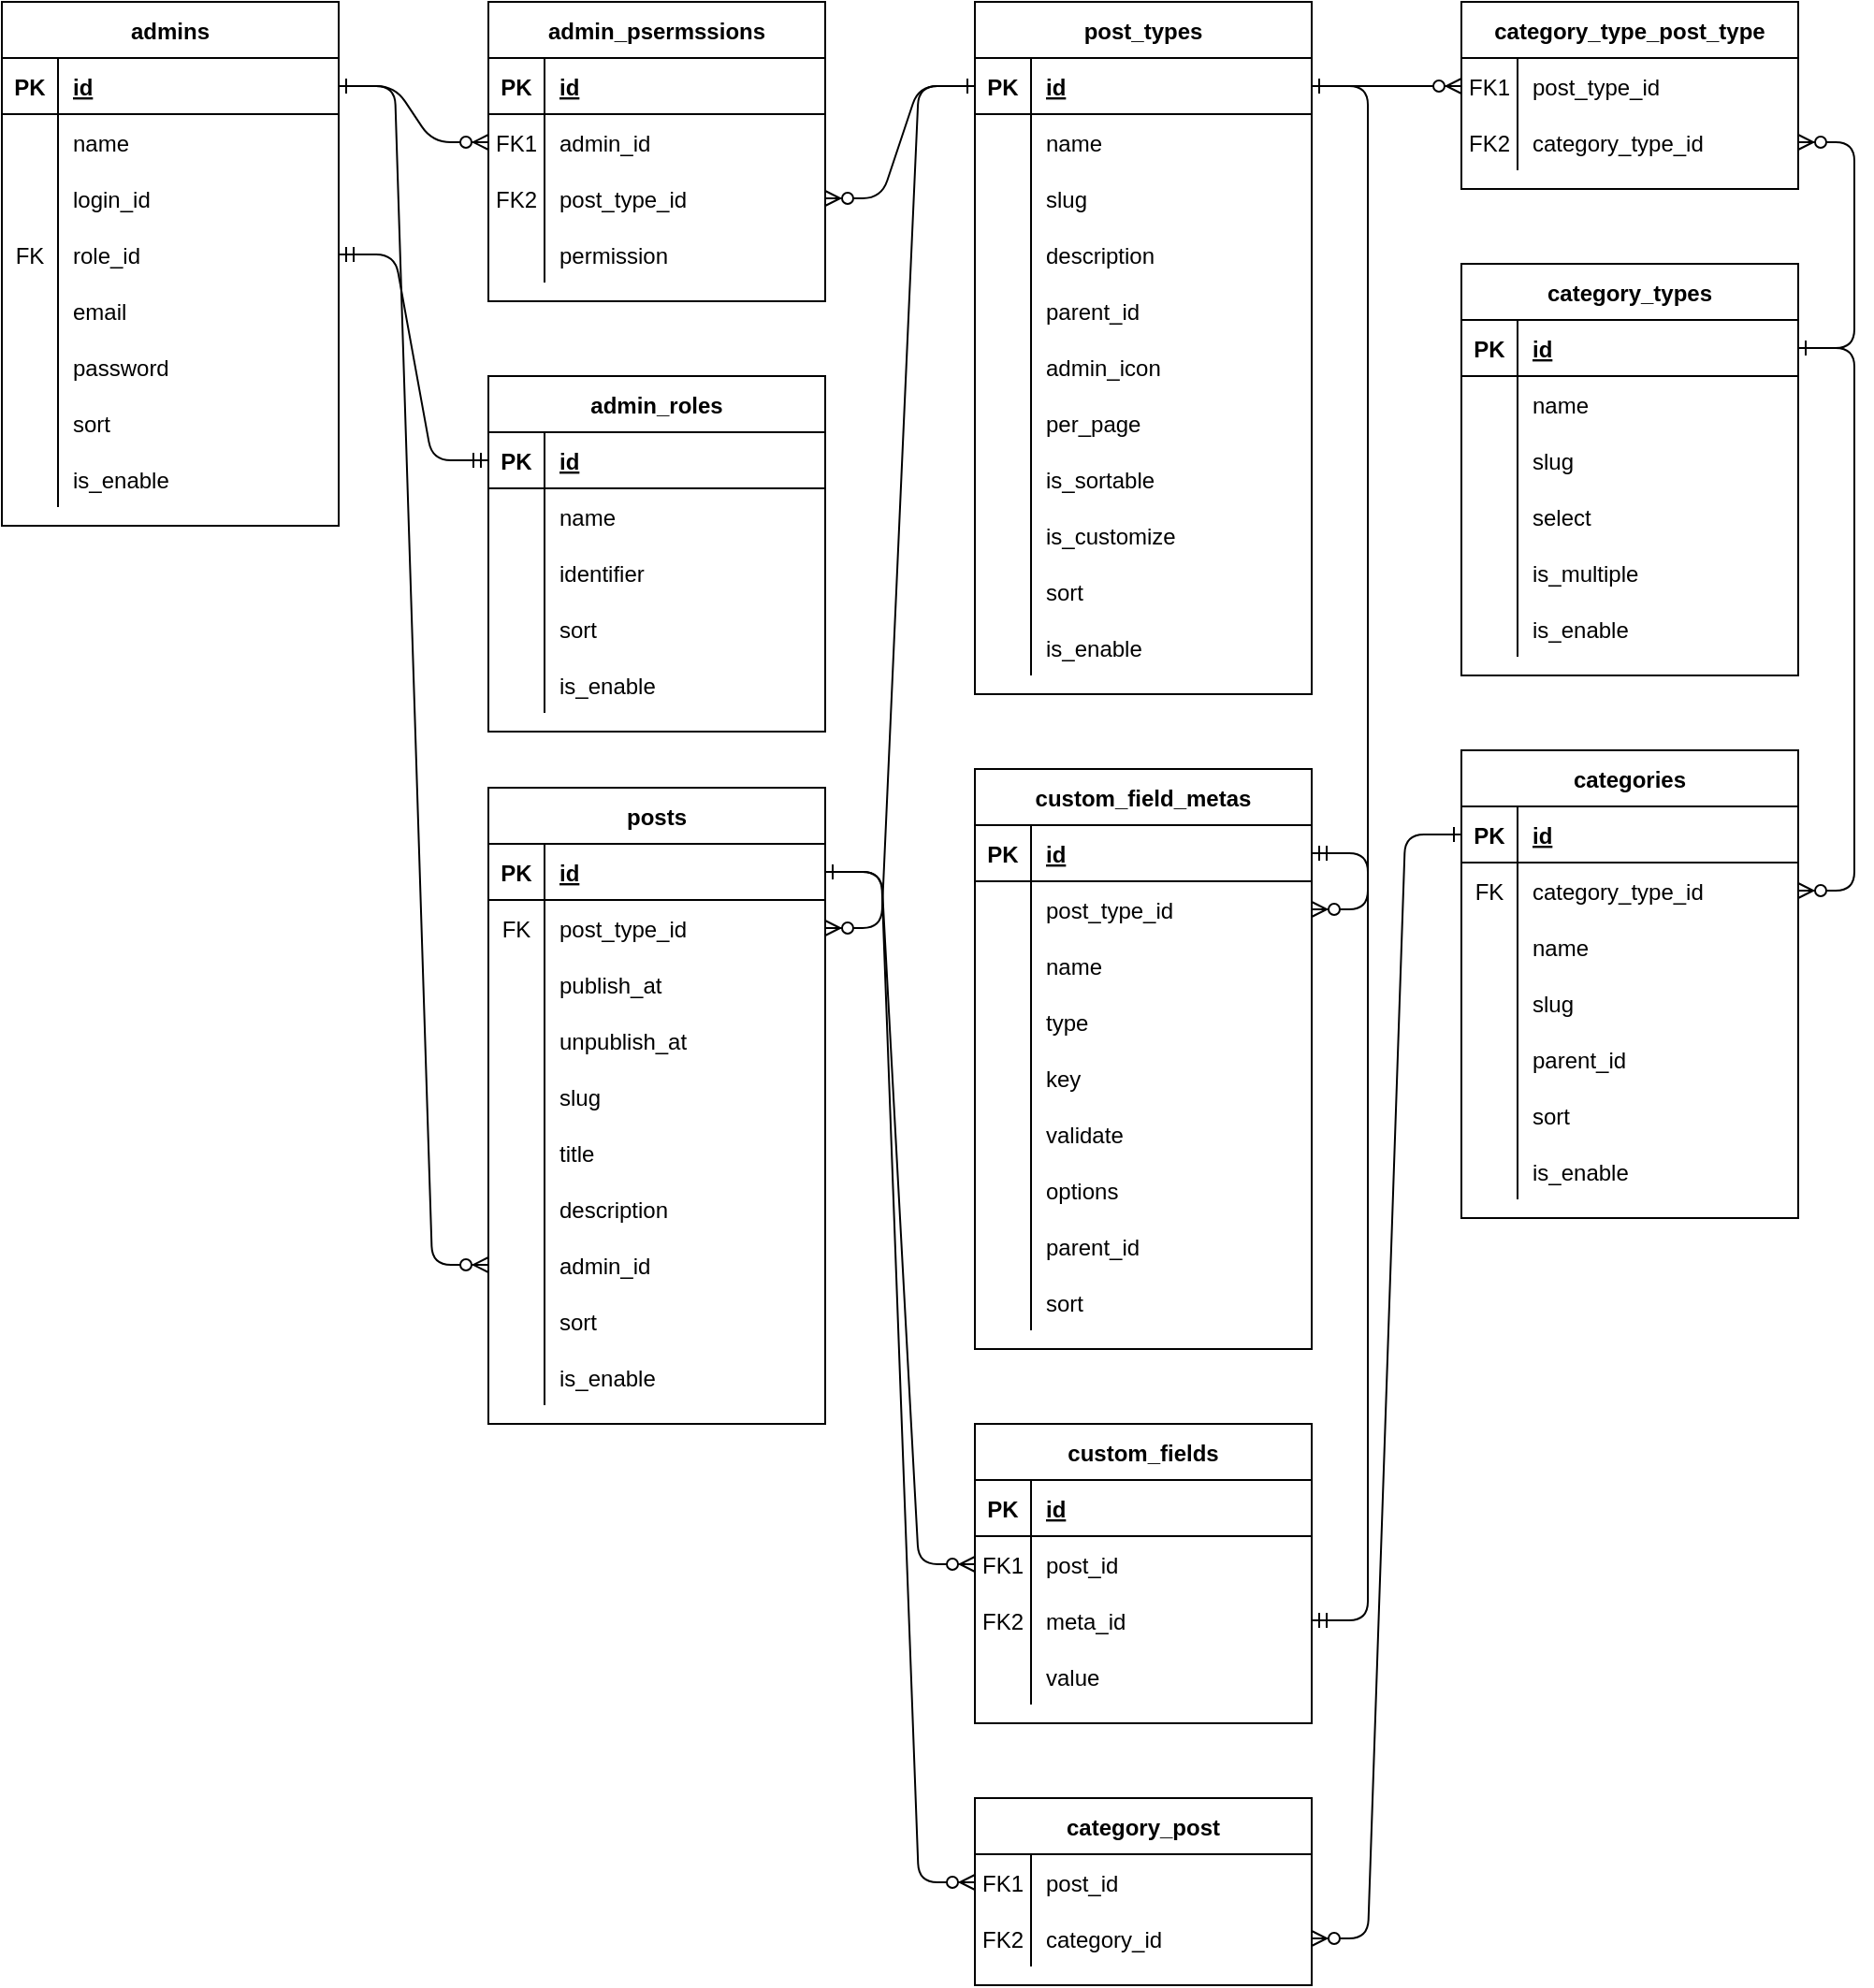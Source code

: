 <mxfile version="14.7.6" type="device"><diagram id="R2lEEEUBdFMjLlhIrx00" name="Page-1"><mxGraphModel dx="1631" dy="1057" grid="1" gridSize="10" guides="1" tooltips="1" connect="1" arrows="0" fold="1" page="1" pageScale="1" pageWidth="100" pageHeight="100" background="none" math="0" shadow="0" extFonts="Permanent Marker^https://fonts.googleapis.com/css?family=Permanent+Marker"><root><mxCell id="0"/><mxCell id="1" parent="0"/><mxCell id="C-vyLk0tnHw3VtMMgP7b-1" value="" style="edgeStyle=entityRelationEdgeStyle;endArrow=ERzeroToMany;startArrow=ERone;endFill=1;startFill=0;" parent="1" source="C-vyLk0tnHw3VtMMgP7b-24" target="C-vyLk0tnHw3VtMMgP7b-6" edge="1"><mxGeometry width="100" height="100" relative="1" as="geometry"><mxPoint x="340" y="720" as="sourcePoint"/><mxPoint x="420" y="160" as="targetPoint"/></mxGeometry></mxCell><mxCell id="C-vyLk0tnHw3VtMMgP7b-13" value="post_types" style="shape=table;startSize=30;container=1;collapsible=1;childLayout=tableLayout;fixedRows=1;rowLines=0;fontStyle=1;align=center;resizeLast=1;" parent="1" vertex="1"><mxGeometry x="540" y="20" width="180" height="370" as="geometry"/></mxCell><mxCell id="C-vyLk0tnHw3VtMMgP7b-14" value="" style="shape=partialRectangle;collapsible=0;dropTarget=0;pointerEvents=0;fillColor=none;points=[[0,0.5],[1,0.5]];portConstraint=eastwest;top=0;left=0;right=0;bottom=1;" parent="C-vyLk0tnHw3VtMMgP7b-13" vertex="1"><mxGeometry y="30" width="180" height="30" as="geometry"/></mxCell><mxCell id="C-vyLk0tnHw3VtMMgP7b-15" value="PK" style="shape=partialRectangle;overflow=hidden;connectable=0;fillColor=none;top=0;left=0;bottom=0;right=0;fontStyle=1;" parent="C-vyLk0tnHw3VtMMgP7b-14" vertex="1"><mxGeometry width="30" height="30" as="geometry"/></mxCell><mxCell id="C-vyLk0tnHw3VtMMgP7b-16" value="id" style="shape=partialRectangle;overflow=hidden;connectable=0;fillColor=none;top=0;left=0;bottom=0;right=0;align=left;spacingLeft=6;fontStyle=5;" parent="C-vyLk0tnHw3VtMMgP7b-14" vertex="1"><mxGeometry x="30" width="150" height="30" as="geometry"/></mxCell><mxCell id="C-vyLk0tnHw3VtMMgP7b-17" value="" style="shape=partialRectangle;collapsible=0;dropTarget=0;pointerEvents=0;fillColor=none;points=[[0,0.5],[1,0.5]];portConstraint=eastwest;top=0;left=0;right=0;bottom=0;" parent="C-vyLk0tnHw3VtMMgP7b-13" vertex="1"><mxGeometry y="60" width="180" height="30" as="geometry"/></mxCell><mxCell id="C-vyLk0tnHw3VtMMgP7b-18" value="" style="shape=partialRectangle;overflow=hidden;connectable=0;fillColor=none;top=0;left=0;bottom=0;right=0;" parent="C-vyLk0tnHw3VtMMgP7b-17" vertex="1"><mxGeometry width="30" height="30" as="geometry"/></mxCell><mxCell id="C-vyLk0tnHw3VtMMgP7b-19" value="name" style="shape=partialRectangle;overflow=hidden;connectable=0;fillColor=none;top=0;left=0;bottom=0;right=0;align=left;spacingLeft=6;" parent="C-vyLk0tnHw3VtMMgP7b-17" vertex="1"><mxGeometry x="30" width="150" height="30" as="geometry"/></mxCell><mxCell id="C-vyLk0tnHw3VtMMgP7b-20" value="" style="shape=partialRectangle;collapsible=0;dropTarget=0;pointerEvents=0;fillColor=none;points=[[0,0.5],[1,0.5]];portConstraint=eastwest;top=0;left=0;right=0;bottom=0;" parent="C-vyLk0tnHw3VtMMgP7b-13" vertex="1"><mxGeometry y="90" width="180" height="30" as="geometry"/></mxCell><mxCell id="C-vyLk0tnHw3VtMMgP7b-21" value="" style="shape=partialRectangle;overflow=hidden;connectable=0;fillColor=none;top=0;left=0;bottom=0;right=0;" parent="C-vyLk0tnHw3VtMMgP7b-20" vertex="1"><mxGeometry width="30" height="30" as="geometry"/></mxCell><mxCell id="C-vyLk0tnHw3VtMMgP7b-22" value="slug" style="shape=partialRectangle;overflow=hidden;connectable=0;fillColor=none;top=0;left=0;bottom=0;right=0;align=left;spacingLeft=6;" parent="C-vyLk0tnHw3VtMMgP7b-20" vertex="1"><mxGeometry x="30" width="150" height="30" as="geometry"/></mxCell><mxCell id="5JjrGNrxEeLO1ORg4ZQ2-108" value="" style="shape=partialRectangle;collapsible=0;dropTarget=0;pointerEvents=0;fillColor=none;points=[[0,0.5],[1,0.5]];portConstraint=eastwest;top=0;left=0;right=0;bottom=0;" vertex="1" parent="C-vyLk0tnHw3VtMMgP7b-13"><mxGeometry y="120" width="180" height="30" as="geometry"/></mxCell><mxCell id="5JjrGNrxEeLO1ORg4ZQ2-109" value="" style="shape=partialRectangle;overflow=hidden;connectable=0;fillColor=none;top=0;left=0;bottom=0;right=0;" vertex="1" parent="5JjrGNrxEeLO1ORg4ZQ2-108"><mxGeometry width="30" height="30" as="geometry"/></mxCell><mxCell id="5JjrGNrxEeLO1ORg4ZQ2-110" value="description" style="shape=partialRectangle;overflow=hidden;connectable=0;fillColor=none;top=0;left=0;bottom=0;right=0;align=left;spacingLeft=6;" vertex="1" parent="5JjrGNrxEeLO1ORg4ZQ2-108"><mxGeometry x="30" width="150" height="30" as="geometry"/></mxCell><mxCell id="5JjrGNrxEeLO1ORg4ZQ2-111" value="" style="shape=partialRectangle;collapsible=0;dropTarget=0;pointerEvents=0;fillColor=none;points=[[0,0.5],[1,0.5]];portConstraint=eastwest;top=0;left=0;right=0;bottom=0;" vertex="1" parent="C-vyLk0tnHw3VtMMgP7b-13"><mxGeometry y="150" width="180" height="30" as="geometry"/></mxCell><mxCell id="5JjrGNrxEeLO1ORg4ZQ2-112" value="" style="shape=partialRectangle;overflow=hidden;connectable=0;fillColor=none;top=0;left=0;bottom=0;right=0;" vertex="1" parent="5JjrGNrxEeLO1ORg4ZQ2-111"><mxGeometry width="30" height="30" as="geometry"/></mxCell><mxCell id="5JjrGNrxEeLO1ORg4ZQ2-113" value="parent_id" style="shape=partialRectangle;overflow=hidden;connectable=0;fillColor=none;top=0;left=0;bottom=0;right=0;align=left;spacingLeft=6;" vertex="1" parent="5JjrGNrxEeLO1ORg4ZQ2-111"><mxGeometry x="30" width="150" height="30" as="geometry"/></mxCell><mxCell id="5JjrGNrxEeLO1ORg4ZQ2-114" value="" style="shape=partialRectangle;collapsible=0;dropTarget=0;pointerEvents=0;fillColor=none;points=[[0,0.5],[1,0.5]];portConstraint=eastwest;top=0;left=0;right=0;bottom=0;" vertex="1" parent="C-vyLk0tnHw3VtMMgP7b-13"><mxGeometry y="180" width="180" height="30" as="geometry"/></mxCell><mxCell id="5JjrGNrxEeLO1ORg4ZQ2-115" value="" style="shape=partialRectangle;overflow=hidden;connectable=0;fillColor=none;top=0;left=0;bottom=0;right=0;" vertex="1" parent="5JjrGNrxEeLO1ORg4ZQ2-114"><mxGeometry width="30" height="30" as="geometry"/></mxCell><mxCell id="5JjrGNrxEeLO1ORg4ZQ2-116" value="admin_icon" style="shape=partialRectangle;overflow=hidden;connectable=0;fillColor=none;top=0;left=0;bottom=0;right=0;align=left;spacingLeft=6;" vertex="1" parent="5JjrGNrxEeLO1ORg4ZQ2-114"><mxGeometry x="30" width="150" height="30" as="geometry"/></mxCell><mxCell id="5JjrGNrxEeLO1ORg4ZQ2-117" value="" style="shape=partialRectangle;collapsible=0;dropTarget=0;pointerEvents=0;fillColor=none;points=[[0,0.5],[1,0.5]];portConstraint=eastwest;top=0;left=0;right=0;bottom=0;" vertex="1" parent="C-vyLk0tnHw3VtMMgP7b-13"><mxGeometry y="210" width="180" height="30" as="geometry"/></mxCell><mxCell id="5JjrGNrxEeLO1ORg4ZQ2-118" value="" style="shape=partialRectangle;overflow=hidden;connectable=0;fillColor=none;top=0;left=0;bottom=0;right=0;" vertex="1" parent="5JjrGNrxEeLO1ORg4ZQ2-117"><mxGeometry width="30" height="30" as="geometry"/></mxCell><mxCell id="5JjrGNrxEeLO1ORg4ZQ2-119" value="per_page" style="shape=partialRectangle;overflow=hidden;connectable=0;fillColor=none;top=0;left=0;bottom=0;right=0;align=left;spacingLeft=6;" vertex="1" parent="5JjrGNrxEeLO1ORg4ZQ2-117"><mxGeometry x="30" width="150" height="30" as="geometry"/></mxCell><mxCell id="5JjrGNrxEeLO1ORg4ZQ2-120" value="" style="shape=partialRectangle;collapsible=0;dropTarget=0;pointerEvents=0;fillColor=none;points=[[0,0.5],[1,0.5]];portConstraint=eastwest;top=0;left=0;right=0;bottom=0;" vertex="1" parent="C-vyLk0tnHw3VtMMgP7b-13"><mxGeometry y="240" width="180" height="30" as="geometry"/></mxCell><mxCell id="5JjrGNrxEeLO1ORg4ZQ2-121" value="" style="shape=partialRectangle;overflow=hidden;connectable=0;fillColor=none;top=0;left=0;bottom=0;right=0;" vertex="1" parent="5JjrGNrxEeLO1ORg4ZQ2-120"><mxGeometry width="30" height="30" as="geometry"/></mxCell><mxCell id="5JjrGNrxEeLO1ORg4ZQ2-122" value="is_sortable" style="shape=partialRectangle;overflow=hidden;connectable=0;fillColor=none;top=0;left=0;bottom=0;right=0;align=left;spacingLeft=6;" vertex="1" parent="5JjrGNrxEeLO1ORg4ZQ2-120"><mxGeometry x="30" width="150" height="30" as="geometry"/></mxCell><mxCell id="5JjrGNrxEeLO1ORg4ZQ2-123" value="" style="shape=partialRectangle;collapsible=0;dropTarget=0;pointerEvents=0;fillColor=none;points=[[0,0.5],[1,0.5]];portConstraint=eastwest;top=0;left=0;right=0;bottom=0;" vertex="1" parent="C-vyLk0tnHw3VtMMgP7b-13"><mxGeometry y="270" width="180" height="30" as="geometry"/></mxCell><mxCell id="5JjrGNrxEeLO1ORg4ZQ2-124" value="" style="shape=partialRectangle;overflow=hidden;connectable=0;fillColor=none;top=0;left=0;bottom=0;right=0;" vertex="1" parent="5JjrGNrxEeLO1ORg4ZQ2-123"><mxGeometry width="30" height="30" as="geometry"/></mxCell><mxCell id="5JjrGNrxEeLO1ORg4ZQ2-125" value="is_customize" style="shape=partialRectangle;overflow=hidden;connectable=0;fillColor=none;top=0;left=0;bottom=0;right=0;align=left;spacingLeft=6;" vertex="1" parent="5JjrGNrxEeLO1ORg4ZQ2-123"><mxGeometry x="30" width="150" height="30" as="geometry"/></mxCell><mxCell id="5JjrGNrxEeLO1ORg4ZQ2-126" value="" style="shape=partialRectangle;collapsible=0;dropTarget=0;pointerEvents=0;fillColor=none;points=[[0,0.5],[1,0.5]];portConstraint=eastwest;top=0;left=0;right=0;bottom=0;" vertex="1" parent="C-vyLk0tnHw3VtMMgP7b-13"><mxGeometry y="300" width="180" height="30" as="geometry"/></mxCell><mxCell id="5JjrGNrxEeLO1ORg4ZQ2-127" value="" style="shape=partialRectangle;overflow=hidden;connectable=0;fillColor=none;top=0;left=0;bottom=0;right=0;" vertex="1" parent="5JjrGNrxEeLO1ORg4ZQ2-126"><mxGeometry width="30" height="30" as="geometry"/></mxCell><mxCell id="5JjrGNrxEeLO1ORg4ZQ2-128" value="sort" style="shape=partialRectangle;overflow=hidden;connectable=0;fillColor=none;top=0;left=0;bottom=0;right=0;align=left;spacingLeft=6;" vertex="1" parent="5JjrGNrxEeLO1ORg4ZQ2-126"><mxGeometry x="30" width="150" height="30" as="geometry"/></mxCell><mxCell id="5JjrGNrxEeLO1ORg4ZQ2-129" value="" style="shape=partialRectangle;collapsible=0;dropTarget=0;pointerEvents=0;fillColor=none;points=[[0,0.5],[1,0.5]];portConstraint=eastwest;top=0;left=0;right=0;bottom=0;" vertex="1" parent="C-vyLk0tnHw3VtMMgP7b-13"><mxGeometry y="330" width="180" height="30" as="geometry"/></mxCell><mxCell id="5JjrGNrxEeLO1ORg4ZQ2-130" value="" style="shape=partialRectangle;overflow=hidden;connectable=0;fillColor=none;top=0;left=0;bottom=0;right=0;" vertex="1" parent="5JjrGNrxEeLO1ORg4ZQ2-129"><mxGeometry width="30" height="30" as="geometry"/></mxCell><mxCell id="5JjrGNrxEeLO1ORg4ZQ2-131" value="is_enable" style="shape=partialRectangle;overflow=hidden;connectable=0;fillColor=none;top=0;left=0;bottom=0;right=0;align=left;spacingLeft=6;" vertex="1" parent="5JjrGNrxEeLO1ORg4ZQ2-129"><mxGeometry x="30" width="150" height="30" as="geometry"/></mxCell><mxCell id="C-vyLk0tnHw3VtMMgP7b-23" value="admins" style="shape=table;startSize=30;container=1;collapsible=1;childLayout=tableLayout;fixedRows=1;rowLines=0;fontStyle=1;align=center;resizeLast=1;" parent="1" vertex="1"><mxGeometry x="20" y="20" width="180" height="280" as="geometry"/></mxCell><mxCell id="C-vyLk0tnHw3VtMMgP7b-24" value="" style="shape=partialRectangle;collapsible=0;dropTarget=0;pointerEvents=0;fillColor=none;points=[[0,0.5],[1,0.5]];portConstraint=eastwest;top=0;left=0;right=0;bottom=1;" parent="C-vyLk0tnHw3VtMMgP7b-23" vertex="1"><mxGeometry y="30" width="180" height="30" as="geometry"/></mxCell><mxCell id="C-vyLk0tnHw3VtMMgP7b-25" value="PK" style="shape=partialRectangle;overflow=hidden;connectable=0;fillColor=none;top=0;left=0;bottom=0;right=0;fontStyle=1;" parent="C-vyLk0tnHw3VtMMgP7b-24" vertex="1"><mxGeometry width="30" height="30" as="geometry"/></mxCell><mxCell id="C-vyLk0tnHw3VtMMgP7b-26" value="id" style="shape=partialRectangle;overflow=hidden;connectable=0;fillColor=none;top=0;left=0;bottom=0;right=0;align=left;spacingLeft=6;fontStyle=5;" parent="C-vyLk0tnHw3VtMMgP7b-24" vertex="1"><mxGeometry x="30" width="150" height="30" as="geometry"/></mxCell><mxCell id="C-vyLk0tnHw3VtMMgP7b-27" value="" style="shape=partialRectangle;collapsible=0;dropTarget=0;pointerEvents=0;fillColor=none;points=[[0,0.5],[1,0.5]];portConstraint=eastwest;top=0;left=0;right=0;bottom=0;" parent="C-vyLk0tnHw3VtMMgP7b-23" vertex="1"><mxGeometry y="60" width="180" height="30" as="geometry"/></mxCell><mxCell id="C-vyLk0tnHw3VtMMgP7b-28" value="" style="shape=partialRectangle;overflow=hidden;connectable=0;fillColor=none;top=0;left=0;bottom=0;right=0;" parent="C-vyLk0tnHw3VtMMgP7b-27" vertex="1"><mxGeometry width="30" height="30" as="geometry"/></mxCell><mxCell id="C-vyLk0tnHw3VtMMgP7b-29" value="name" style="shape=partialRectangle;overflow=hidden;connectable=0;fillColor=none;top=0;left=0;bottom=0;right=0;align=left;spacingLeft=6;" parent="C-vyLk0tnHw3VtMMgP7b-27" vertex="1"><mxGeometry x="30" width="150" height="30" as="geometry"/></mxCell><mxCell id="5JjrGNrxEeLO1ORg4ZQ2-14" value="" style="shape=partialRectangle;collapsible=0;dropTarget=0;pointerEvents=0;fillColor=none;points=[[0,0.5],[1,0.5]];portConstraint=eastwest;top=0;left=0;right=0;bottom=0;" vertex="1" parent="C-vyLk0tnHw3VtMMgP7b-23"><mxGeometry y="90" width="180" height="30" as="geometry"/></mxCell><mxCell id="5JjrGNrxEeLO1ORg4ZQ2-15" value="" style="shape=partialRectangle;overflow=hidden;connectable=0;fillColor=none;top=0;left=0;bottom=0;right=0;" vertex="1" parent="5JjrGNrxEeLO1ORg4ZQ2-14"><mxGeometry width="30" height="30" as="geometry"/></mxCell><mxCell id="5JjrGNrxEeLO1ORg4ZQ2-16" value="login_id" style="shape=partialRectangle;overflow=hidden;connectable=0;fillColor=none;top=0;left=0;bottom=0;right=0;align=left;spacingLeft=6;" vertex="1" parent="5JjrGNrxEeLO1ORg4ZQ2-14"><mxGeometry x="30" width="150" height="30" as="geometry"/></mxCell><mxCell id="5JjrGNrxEeLO1ORg4ZQ2-17" value="" style="shape=partialRectangle;collapsible=0;dropTarget=0;pointerEvents=0;fillColor=none;points=[[0,0.5],[1,0.5]];portConstraint=eastwest;top=0;left=0;right=0;bottom=0;" vertex="1" parent="C-vyLk0tnHw3VtMMgP7b-23"><mxGeometry y="120" width="180" height="30" as="geometry"/></mxCell><mxCell id="5JjrGNrxEeLO1ORg4ZQ2-18" value="FK" style="shape=partialRectangle;overflow=hidden;connectable=0;fillColor=none;top=0;left=0;bottom=0;right=0;" vertex="1" parent="5JjrGNrxEeLO1ORg4ZQ2-17"><mxGeometry width="30" height="30" as="geometry"/></mxCell><mxCell id="5JjrGNrxEeLO1ORg4ZQ2-19" value="role_id" style="shape=partialRectangle;overflow=hidden;connectable=0;fillColor=none;top=0;left=0;bottom=0;right=0;align=left;spacingLeft=6;" vertex="1" parent="5JjrGNrxEeLO1ORg4ZQ2-17"><mxGeometry x="30" width="150" height="30" as="geometry"/></mxCell><mxCell id="5JjrGNrxEeLO1ORg4ZQ2-20" value="" style="shape=partialRectangle;collapsible=0;dropTarget=0;pointerEvents=0;fillColor=none;points=[[0,0.5],[1,0.5]];portConstraint=eastwest;top=0;left=0;right=0;bottom=0;" vertex="1" parent="C-vyLk0tnHw3VtMMgP7b-23"><mxGeometry y="150" width="180" height="30" as="geometry"/></mxCell><mxCell id="5JjrGNrxEeLO1ORg4ZQ2-21" value="" style="shape=partialRectangle;overflow=hidden;connectable=0;fillColor=none;top=0;left=0;bottom=0;right=0;" vertex="1" parent="5JjrGNrxEeLO1ORg4ZQ2-20"><mxGeometry width="30" height="30" as="geometry"/></mxCell><mxCell id="5JjrGNrxEeLO1ORg4ZQ2-22" value="email" style="shape=partialRectangle;overflow=hidden;connectable=0;fillColor=none;top=0;left=0;bottom=0;right=0;align=left;spacingLeft=6;" vertex="1" parent="5JjrGNrxEeLO1ORg4ZQ2-20"><mxGeometry x="30" width="150" height="30" as="geometry"/></mxCell><mxCell id="5JjrGNrxEeLO1ORg4ZQ2-23" value="" style="shape=partialRectangle;collapsible=0;dropTarget=0;pointerEvents=0;fillColor=none;points=[[0,0.5],[1,0.5]];portConstraint=eastwest;top=0;left=0;right=0;bottom=0;" vertex="1" parent="C-vyLk0tnHw3VtMMgP7b-23"><mxGeometry y="180" width="180" height="30" as="geometry"/></mxCell><mxCell id="5JjrGNrxEeLO1ORg4ZQ2-24" value="" style="shape=partialRectangle;overflow=hidden;connectable=0;fillColor=none;top=0;left=0;bottom=0;right=0;" vertex="1" parent="5JjrGNrxEeLO1ORg4ZQ2-23"><mxGeometry width="30" height="30" as="geometry"/></mxCell><mxCell id="5JjrGNrxEeLO1ORg4ZQ2-25" value="password" style="shape=partialRectangle;overflow=hidden;connectable=0;fillColor=none;top=0;left=0;bottom=0;right=0;align=left;spacingLeft=6;" vertex="1" parent="5JjrGNrxEeLO1ORg4ZQ2-23"><mxGeometry x="30" width="150" height="30" as="geometry"/></mxCell><mxCell id="5JjrGNrxEeLO1ORg4ZQ2-26" value="" style="shape=partialRectangle;collapsible=0;dropTarget=0;pointerEvents=0;fillColor=none;points=[[0,0.5],[1,0.5]];portConstraint=eastwest;top=0;left=0;right=0;bottom=0;" vertex="1" parent="C-vyLk0tnHw3VtMMgP7b-23"><mxGeometry y="210" width="180" height="30" as="geometry"/></mxCell><mxCell id="5JjrGNrxEeLO1ORg4ZQ2-27" value="" style="shape=partialRectangle;overflow=hidden;connectable=0;fillColor=none;top=0;left=0;bottom=0;right=0;" vertex="1" parent="5JjrGNrxEeLO1ORg4ZQ2-26"><mxGeometry width="30" height="30" as="geometry"/></mxCell><mxCell id="5JjrGNrxEeLO1ORg4ZQ2-28" value="sort" style="shape=partialRectangle;overflow=hidden;connectable=0;fillColor=none;top=0;left=0;bottom=0;right=0;align=left;spacingLeft=6;" vertex="1" parent="5JjrGNrxEeLO1ORg4ZQ2-26"><mxGeometry x="30" width="150" height="30" as="geometry"/></mxCell><mxCell id="5JjrGNrxEeLO1ORg4ZQ2-29" value="" style="shape=partialRectangle;collapsible=0;dropTarget=0;pointerEvents=0;fillColor=none;points=[[0,0.5],[1,0.5]];portConstraint=eastwest;top=0;left=0;right=0;bottom=0;" vertex="1" parent="C-vyLk0tnHw3VtMMgP7b-23"><mxGeometry y="240" width="180" height="30" as="geometry"/></mxCell><mxCell id="5JjrGNrxEeLO1ORg4ZQ2-30" value="" style="shape=partialRectangle;overflow=hidden;connectable=0;fillColor=none;top=0;left=0;bottom=0;right=0;" vertex="1" parent="5JjrGNrxEeLO1ORg4ZQ2-29"><mxGeometry width="30" height="30" as="geometry"/></mxCell><mxCell id="5JjrGNrxEeLO1ORg4ZQ2-31" value="is_enable" style="shape=partialRectangle;overflow=hidden;connectable=0;fillColor=none;top=0;left=0;bottom=0;right=0;align=left;spacingLeft=6;" vertex="1" parent="5JjrGNrxEeLO1ORg4ZQ2-29"><mxGeometry x="30" width="150" height="30" as="geometry"/></mxCell><mxCell id="D1ytwW2c7Vjev4KIa3gR-24" value="" style="edgeStyle=entityRelationEdgeStyle;fontSize=12;html=1;endArrow=ERmandOne;startArrow=ERmandOne;" parent="1" target="D1ytwW2c7Vjev4KIa3gR-11" edge="1" source="5JjrGNrxEeLO1ORg4ZQ2-17"><mxGeometry width="100" height="100" relative="1" as="geometry"><mxPoint x="270" y="160" as="sourcePoint"/><mxPoint x="560" y="200" as="targetPoint"/></mxGeometry></mxCell><mxCell id="D1ytwW2c7Vjev4KIa3gR-35" value="" style="group" parent="1" vertex="1" connectable="0"><mxGeometry x="280" y="220" width="250" height="190" as="geometry"/></mxCell><mxCell id="D1ytwW2c7Vjev4KIa3gR-36" value="" style="group" parent="D1ytwW2c7Vjev4KIa3gR-35" vertex="1" connectable="0"><mxGeometry width="250" height="190" as="geometry"/></mxCell><mxCell id="D1ytwW2c7Vjev4KIa3gR-10" value="admin_roles" style="shape=table;startSize=30;container=1;collapsible=1;childLayout=tableLayout;fixedRows=1;rowLines=0;fontStyle=1;align=center;resizeLast=1;" parent="D1ytwW2c7Vjev4KIa3gR-36" vertex="1"><mxGeometry width="180" height="190" as="geometry"/></mxCell><mxCell id="D1ytwW2c7Vjev4KIa3gR-11" value="" style="shape=partialRectangle;collapsible=0;dropTarget=0;pointerEvents=0;fillColor=none;top=0;left=0;bottom=1;right=0;points=[[0,0.5],[1,0.5]];portConstraint=eastwest;" parent="D1ytwW2c7Vjev4KIa3gR-10" vertex="1"><mxGeometry y="30" width="180" height="30" as="geometry"/></mxCell><mxCell id="D1ytwW2c7Vjev4KIa3gR-12" value="PK" style="shape=partialRectangle;connectable=0;fillColor=none;top=0;left=0;bottom=0;right=0;fontStyle=1;overflow=hidden;" parent="D1ytwW2c7Vjev4KIa3gR-11" vertex="1"><mxGeometry width="30" height="30" as="geometry"/></mxCell><mxCell id="D1ytwW2c7Vjev4KIa3gR-13" value="id" style="shape=partialRectangle;connectable=0;fillColor=none;top=0;left=0;bottom=0;right=0;align=left;spacingLeft=6;fontStyle=5;overflow=hidden;" parent="D1ytwW2c7Vjev4KIa3gR-11" vertex="1"><mxGeometry x="30" width="150" height="30" as="geometry"/></mxCell><mxCell id="D1ytwW2c7Vjev4KIa3gR-14" value="" style="shape=partialRectangle;collapsible=0;dropTarget=0;pointerEvents=0;fillColor=none;top=0;left=0;bottom=0;right=0;points=[[0,0.5],[1,0.5]];portConstraint=eastwest;" parent="D1ytwW2c7Vjev4KIa3gR-10" vertex="1"><mxGeometry y="60" width="180" height="30" as="geometry"/></mxCell><mxCell id="D1ytwW2c7Vjev4KIa3gR-15" value="" style="shape=partialRectangle;connectable=0;fillColor=none;top=0;left=0;bottom=0;right=0;editable=1;overflow=hidden;" parent="D1ytwW2c7Vjev4KIa3gR-14" vertex="1"><mxGeometry width="30" height="30" as="geometry"/></mxCell><mxCell id="D1ytwW2c7Vjev4KIa3gR-16" value="name" style="shape=partialRectangle;connectable=0;fillColor=none;top=0;left=0;bottom=0;right=0;align=left;spacingLeft=6;overflow=hidden;" parent="D1ytwW2c7Vjev4KIa3gR-14" vertex="1"><mxGeometry x="30" width="150" height="30" as="geometry"/></mxCell><mxCell id="D1ytwW2c7Vjev4KIa3gR-17" value="" style="shape=partialRectangle;collapsible=0;dropTarget=0;pointerEvents=0;fillColor=none;top=0;left=0;bottom=0;right=0;points=[[0,0.5],[1,0.5]];portConstraint=eastwest;" parent="D1ytwW2c7Vjev4KIa3gR-10" vertex="1"><mxGeometry y="90" width="180" height="30" as="geometry"/></mxCell><mxCell id="D1ytwW2c7Vjev4KIa3gR-18" value="" style="shape=partialRectangle;connectable=0;fillColor=none;top=0;left=0;bottom=0;right=0;editable=1;overflow=hidden;" parent="D1ytwW2c7Vjev4KIa3gR-17" vertex="1"><mxGeometry width="30" height="30" as="geometry"/></mxCell><mxCell id="D1ytwW2c7Vjev4KIa3gR-19" value="identifier" style="shape=partialRectangle;connectable=0;fillColor=none;top=0;left=0;bottom=0;right=0;align=left;spacingLeft=6;overflow=hidden;" parent="D1ytwW2c7Vjev4KIa3gR-17" vertex="1"><mxGeometry x="30" width="150" height="30" as="geometry"/></mxCell><mxCell id="D1ytwW2c7Vjev4KIa3gR-20" value="" style="shape=partialRectangle;collapsible=0;dropTarget=0;pointerEvents=0;fillColor=none;top=0;left=0;bottom=0;right=0;points=[[0,0.5],[1,0.5]];portConstraint=eastwest;" parent="D1ytwW2c7Vjev4KIa3gR-10" vertex="1"><mxGeometry y="120" width="180" height="30" as="geometry"/></mxCell><mxCell id="D1ytwW2c7Vjev4KIa3gR-21" value="" style="shape=partialRectangle;connectable=0;fillColor=none;top=0;left=0;bottom=0;right=0;editable=1;overflow=hidden;" parent="D1ytwW2c7Vjev4KIa3gR-20" vertex="1"><mxGeometry width="30" height="30" as="geometry"/></mxCell><mxCell id="D1ytwW2c7Vjev4KIa3gR-22" value="sort" style="shape=partialRectangle;connectable=0;fillColor=none;top=0;left=0;bottom=0;right=0;align=left;spacingLeft=6;overflow=hidden;" parent="D1ytwW2c7Vjev4KIa3gR-20" vertex="1"><mxGeometry x="30" width="150" height="30" as="geometry"/></mxCell><mxCell id="5JjrGNrxEeLO1ORg4ZQ2-5" value="" style="shape=partialRectangle;collapsible=0;dropTarget=0;pointerEvents=0;fillColor=none;top=0;left=0;bottom=0;right=0;points=[[0,0.5],[1,0.5]];portConstraint=eastwest;" vertex="1" parent="D1ytwW2c7Vjev4KIa3gR-10"><mxGeometry y="150" width="180" height="30" as="geometry"/></mxCell><mxCell id="5JjrGNrxEeLO1ORg4ZQ2-6" value="" style="shape=partialRectangle;connectable=0;fillColor=none;top=0;left=0;bottom=0;right=0;editable=1;overflow=hidden;" vertex="1" parent="5JjrGNrxEeLO1ORg4ZQ2-5"><mxGeometry width="30" height="30" as="geometry"/></mxCell><mxCell id="5JjrGNrxEeLO1ORg4ZQ2-7" value="is_enable" style="shape=partialRectangle;connectable=0;fillColor=none;top=0;left=0;bottom=0;right=0;align=left;spacingLeft=6;overflow=hidden;" vertex="1" parent="5JjrGNrxEeLO1ORg4ZQ2-5"><mxGeometry x="30" width="150" height="30" as="geometry"/></mxCell><mxCell id="D1ytwW2c7Vjev4KIa3gR-37" value="" style="group" parent="1" vertex="1" connectable="0"><mxGeometry x="280" y="20" width="250" height="160" as="geometry"/></mxCell><mxCell id="C-vyLk0tnHw3VtMMgP7b-2" value="admin_psermssions" style="shape=table;startSize=30;container=1;collapsible=1;childLayout=tableLayout;fixedRows=1;rowLines=0;fontStyle=1;align=center;resizeLast=1;" parent="D1ytwW2c7Vjev4KIa3gR-37" vertex="1"><mxGeometry width="180" height="160" as="geometry"/></mxCell><mxCell id="C-vyLk0tnHw3VtMMgP7b-3" value="" style="shape=partialRectangle;collapsible=0;dropTarget=0;pointerEvents=0;fillColor=none;points=[[0,0.5],[1,0.5]];portConstraint=eastwest;top=0;left=0;right=0;bottom=1;" parent="C-vyLk0tnHw3VtMMgP7b-2" vertex="1"><mxGeometry y="30" width="180" height="30" as="geometry"/></mxCell><mxCell id="C-vyLk0tnHw3VtMMgP7b-4" value="PK" style="shape=partialRectangle;overflow=hidden;connectable=0;fillColor=none;top=0;left=0;bottom=0;right=0;fontStyle=1;" parent="C-vyLk0tnHw3VtMMgP7b-3" vertex="1"><mxGeometry width="30" height="30" as="geometry"/></mxCell><mxCell id="C-vyLk0tnHw3VtMMgP7b-5" value="id" style="shape=partialRectangle;overflow=hidden;connectable=0;fillColor=none;top=0;left=0;bottom=0;right=0;align=left;spacingLeft=6;fontStyle=5;" parent="C-vyLk0tnHw3VtMMgP7b-3" vertex="1"><mxGeometry x="30" width="150" height="30" as="geometry"/></mxCell><mxCell id="C-vyLk0tnHw3VtMMgP7b-6" value="" style="shape=partialRectangle;collapsible=0;dropTarget=0;pointerEvents=0;fillColor=none;points=[[0,0.5],[1,0.5]];portConstraint=eastwest;top=0;left=0;right=0;bottom=0;" parent="C-vyLk0tnHw3VtMMgP7b-2" vertex="1"><mxGeometry y="60" width="180" height="30" as="geometry"/></mxCell><mxCell id="C-vyLk0tnHw3VtMMgP7b-7" value="FK1" style="shape=partialRectangle;overflow=hidden;connectable=0;fillColor=none;top=0;left=0;bottom=0;right=0;" parent="C-vyLk0tnHw3VtMMgP7b-6" vertex="1"><mxGeometry width="30" height="30" as="geometry"/></mxCell><mxCell id="C-vyLk0tnHw3VtMMgP7b-8" value="admin_id" style="shape=partialRectangle;overflow=hidden;connectable=0;fillColor=none;top=0;left=0;bottom=0;right=0;align=left;spacingLeft=6;" parent="C-vyLk0tnHw3VtMMgP7b-6" vertex="1"><mxGeometry x="30" width="150" height="30" as="geometry"/></mxCell><mxCell id="C-vyLk0tnHw3VtMMgP7b-9" value="" style="shape=partialRectangle;collapsible=0;dropTarget=0;pointerEvents=0;fillColor=none;points=[[0,0.5],[1,0.5]];portConstraint=eastwest;top=0;left=0;right=0;bottom=0;" parent="C-vyLk0tnHw3VtMMgP7b-2" vertex="1"><mxGeometry y="90" width="180" height="30" as="geometry"/></mxCell><mxCell id="C-vyLk0tnHw3VtMMgP7b-10" value="FK2" style="shape=partialRectangle;overflow=hidden;connectable=0;fillColor=none;top=0;left=0;bottom=0;right=0;" parent="C-vyLk0tnHw3VtMMgP7b-9" vertex="1"><mxGeometry width="30" height="30" as="geometry"/></mxCell><mxCell id="C-vyLk0tnHw3VtMMgP7b-11" value="post_type_id" style="shape=partialRectangle;overflow=hidden;connectable=0;fillColor=none;top=0;left=0;bottom=0;right=0;align=left;spacingLeft=6;" parent="C-vyLk0tnHw3VtMMgP7b-9" vertex="1"><mxGeometry x="30" width="150" height="30" as="geometry"/></mxCell><mxCell id="5JjrGNrxEeLO1ORg4ZQ2-32" value="" style="shape=partialRectangle;collapsible=0;dropTarget=0;pointerEvents=0;fillColor=none;points=[[0,0.5],[1,0.5]];portConstraint=eastwest;top=0;left=0;right=0;bottom=0;" vertex="1" parent="C-vyLk0tnHw3VtMMgP7b-2"><mxGeometry y="120" width="180" height="30" as="geometry"/></mxCell><mxCell id="5JjrGNrxEeLO1ORg4ZQ2-33" value="" style="shape=partialRectangle;overflow=hidden;connectable=0;fillColor=none;top=0;left=0;bottom=0;right=0;" vertex="1" parent="5JjrGNrxEeLO1ORg4ZQ2-32"><mxGeometry width="30" height="30" as="geometry"/></mxCell><mxCell id="5JjrGNrxEeLO1ORg4ZQ2-34" value="permission" style="shape=partialRectangle;overflow=hidden;connectable=0;fillColor=none;top=0;left=0;bottom=0;right=0;align=left;spacingLeft=6;" vertex="1" parent="5JjrGNrxEeLO1ORg4ZQ2-32"><mxGeometry x="30" width="150" height="30" as="geometry"/></mxCell><mxCell id="5JjrGNrxEeLO1ORg4ZQ2-35" value="categories" style="shape=table;startSize=30;container=1;collapsible=1;childLayout=tableLayout;fixedRows=1;rowLines=0;fontStyle=1;align=center;resizeLast=1;fillColor=none;" vertex="1" parent="1"><mxGeometry x="800" y="420" width="180" height="250" as="geometry"/></mxCell><mxCell id="5JjrGNrxEeLO1ORg4ZQ2-36" value="" style="shape=partialRectangle;collapsible=0;dropTarget=0;pointerEvents=0;fillColor=none;top=0;left=0;bottom=1;right=0;points=[[0,0.5],[1,0.5]];portConstraint=eastwest;" vertex="1" parent="5JjrGNrxEeLO1ORg4ZQ2-35"><mxGeometry y="30" width="180" height="30" as="geometry"/></mxCell><mxCell id="5JjrGNrxEeLO1ORg4ZQ2-37" value="PK" style="shape=partialRectangle;connectable=0;fillColor=none;top=0;left=0;bottom=0;right=0;fontStyle=1;overflow=hidden;" vertex="1" parent="5JjrGNrxEeLO1ORg4ZQ2-36"><mxGeometry width="30" height="30" as="geometry"/></mxCell><mxCell id="5JjrGNrxEeLO1ORg4ZQ2-38" value="id" style="shape=partialRectangle;connectable=0;fillColor=none;top=0;left=0;bottom=0;right=0;align=left;spacingLeft=6;fontStyle=5;overflow=hidden;" vertex="1" parent="5JjrGNrxEeLO1ORg4ZQ2-36"><mxGeometry x="30" width="150" height="30" as="geometry"/></mxCell><mxCell id="5JjrGNrxEeLO1ORg4ZQ2-39" value="" style="shape=partialRectangle;collapsible=0;dropTarget=0;pointerEvents=0;fillColor=none;top=0;left=0;bottom=0;right=0;points=[[0,0.5],[1,0.5]];portConstraint=eastwest;" vertex="1" parent="5JjrGNrxEeLO1ORg4ZQ2-35"><mxGeometry y="60" width="180" height="30" as="geometry"/></mxCell><mxCell id="5JjrGNrxEeLO1ORg4ZQ2-40" value="FK" style="shape=partialRectangle;connectable=0;fillColor=none;top=0;left=0;bottom=0;right=0;editable=1;overflow=hidden;" vertex="1" parent="5JjrGNrxEeLO1ORg4ZQ2-39"><mxGeometry width="30" height="30" as="geometry"/></mxCell><mxCell id="5JjrGNrxEeLO1ORg4ZQ2-41" value="category_type_id" style="shape=partialRectangle;connectable=0;fillColor=none;top=0;left=0;bottom=0;right=0;align=left;spacingLeft=6;overflow=hidden;" vertex="1" parent="5JjrGNrxEeLO1ORg4ZQ2-39"><mxGeometry x="30" width="150" height="30" as="geometry"/></mxCell><mxCell id="5JjrGNrxEeLO1ORg4ZQ2-42" value="" style="shape=partialRectangle;collapsible=0;dropTarget=0;pointerEvents=0;fillColor=none;top=0;left=0;bottom=0;right=0;points=[[0,0.5],[1,0.5]];portConstraint=eastwest;" vertex="1" parent="5JjrGNrxEeLO1ORg4ZQ2-35"><mxGeometry y="90" width="180" height="30" as="geometry"/></mxCell><mxCell id="5JjrGNrxEeLO1ORg4ZQ2-43" value="" style="shape=partialRectangle;connectable=0;fillColor=none;top=0;left=0;bottom=0;right=0;editable=1;overflow=hidden;" vertex="1" parent="5JjrGNrxEeLO1ORg4ZQ2-42"><mxGeometry width="30" height="30" as="geometry"/></mxCell><mxCell id="5JjrGNrxEeLO1ORg4ZQ2-44" value="name" style="shape=partialRectangle;connectable=0;fillColor=none;top=0;left=0;bottom=0;right=0;align=left;spacingLeft=6;overflow=hidden;" vertex="1" parent="5JjrGNrxEeLO1ORg4ZQ2-42"><mxGeometry x="30" width="150" height="30" as="geometry"/></mxCell><mxCell id="5JjrGNrxEeLO1ORg4ZQ2-45" value="" style="shape=partialRectangle;collapsible=0;dropTarget=0;pointerEvents=0;fillColor=none;top=0;left=0;bottom=0;right=0;points=[[0,0.5],[1,0.5]];portConstraint=eastwest;" vertex="1" parent="5JjrGNrxEeLO1ORg4ZQ2-35"><mxGeometry y="120" width="180" height="30" as="geometry"/></mxCell><mxCell id="5JjrGNrxEeLO1ORg4ZQ2-46" value="" style="shape=partialRectangle;connectable=0;fillColor=none;top=0;left=0;bottom=0;right=0;editable=1;overflow=hidden;" vertex="1" parent="5JjrGNrxEeLO1ORg4ZQ2-45"><mxGeometry width="30" height="30" as="geometry"/></mxCell><mxCell id="5JjrGNrxEeLO1ORg4ZQ2-47" value="slug" style="shape=partialRectangle;connectable=0;fillColor=none;top=0;left=0;bottom=0;right=0;align=left;spacingLeft=6;overflow=hidden;" vertex="1" parent="5JjrGNrxEeLO1ORg4ZQ2-45"><mxGeometry x="30" width="150" height="30" as="geometry"/></mxCell><mxCell id="5JjrGNrxEeLO1ORg4ZQ2-51" value="" style="shape=partialRectangle;collapsible=0;dropTarget=0;pointerEvents=0;fillColor=none;top=0;left=0;bottom=0;right=0;points=[[0,0.5],[1,0.5]];portConstraint=eastwest;" vertex="1" parent="5JjrGNrxEeLO1ORg4ZQ2-35"><mxGeometry y="150" width="180" height="30" as="geometry"/></mxCell><mxCell id="5JjrGNrxEeLO1ORg4ZQ2-52" value="" style="shape=partialRectangle;connectable=0;fillColor=none;top=0;left=0;bottom=0;right=0;editable=1;overflow=hidden;" vertex="1" parent="5JjrGNrxEeLO1ORg4ZQ2-51"><mxGeometry width="30" height="30" as="geometry"/></mxCell><mxCell id="5JjrGNrxEeLO1ORg4ZQ2-53" value="parent_id" style="shape=partialRectangle;connectable=0;fillColor=none;top=0;left=0;bottom=0;right=0;align=left;spacingLeft=6;overflow=hidden;" vertex="1" parent="5JjrGNrxEeLO1ORg4ZQ2-51"><mxGeometry x="30" width="150" height="30" as="geometry"/></mxCell><mxCell id="5JjrGNrxEeLO1ORg4ZQ2-54" value="" style="shape=partialRectangle;collapsible=0;dropTarget=0;pointerEvents=0;fillColor=none;top=0;left=0;bottom=0;right=0;points=[[0,0.5],[1,0.5]];portConstraint=eastwest;" vertex="1" parent="5JjrGNrxEeLO1ORg4ZQ2-35"><mxGeometry y="180" width="180" height="30" as="geometry"/></mxCell><mxCell id="5JjrGNrxEeLO1ORg4ZQ2-55" value="" style="shape=partialRectangle;connectable=0;fillColor=none;top=0;left=0;bottom=0;right=0;editable=1;overflow=hidden;" vertex="1" parent="5JjrGNrxEeLO1ORg4ZQ2-54"><mxGeometry width="30" height="30" as="geometry"/></mxCell><mxCell id="5JjrGNrxEeLO1ORg4ZQ2-56" value="sort" style="shape=partialRectangle;connectable=0;fillColor=none;top=0;left=0;bottom=0;right=0;align=left;spacingLeft=6;overflow=hidden;" vertex="1" parent="5JjrGNrxEeLO1ORg4ZQ2-54"><mxGeometry x="30" width="150" height="30" as="geometry"/></mxCell><mxCell id="5JjrGNrxEeLO1ORg4ZQ2-57" value="" style="shape=partialRectangle;collapsible=0;dropTarget=0;pointerEvents=0;fillColor=none;top=0;left=0;bottom=0;right=0;points=[[0,0.5],[1,0.5]];portConstraint=eastwest;" vertex="1" parent="5JjrGNrxEeLO1ORg4ZQ2-35"><mxGeometry y="210" width="180" height="30" as="geometry"/></mxCell><mxCell id="5JjrGNrxEeLO1ORg4ZQ2-58" value="" style="shape=partialRectangle;connectable=0;fillColor=none;top=0;left=0;bottom=0;right=0;editable=1;overflow=hidden;" vertex="1" parent="5JjrGNrxEeLO1ORg4ZQ2-57"><mxGeometry width="30" height="30" as="geometry"/></mxCell><mxCell id="5JjrGNrxEeLO1ORg4ZQ2-59" value="is_enable" style="shape=partialRectangle;connectable=0;fillColor=none;top=0;left=0;bottom=0;right=0;align=left;spacingLeft=6;overflow=hidden;" vertex="1" parent="5JjrGNrxEeLO1ORg4ZQ2-57"><mxGeometry x="30" width="150" height="30" as="geometry"/></mxCell><mxCell id="5JjrGNrxEeLO1ORg4ZQ2-60" value="category_post" style="shape=table;startSize=30;container=1;collapsible=1;childLayout=tableLayout;fixedRows=1;rowLines=0;fontStyle=1;align=center;resizeLast=1;fillColor=none;" vertex="1" parent="1"><mxGeometry x="540" y="980" width="180" height="100" as="geometry"/></mxCell><mxCell id="5JjrGNrxEeLO1ORg4ZQ2-64" value="" style="shape=partialRectangle;collapsible=0;dropTarget=0;pointerEvents=0;fillColor=none;top=0;left=0;bottom=0;right=0;points=[[0,0.5],[1,0.5]];portConstraint=eastwest;" vertex="1" parent="5JjrGNrxEeLO1ORg4ZQ2-60"><mxGeometry y="30" width="180" height="30" as="geometry"/></mxCell><mxCell id="5JjrGNrxEeLO1ORg4ZQ2-65" value="FK1" style="shape=partialRectangle;connectable=0;fillColor=none;top=0;left=0;bottom=0;right=0;editable=1;overflow=hidden;" vertex="1" parent="5JjrGNrxEeLO1ORg4ZQ2-64"><mxGeometry width="30" height="30" as="geometry"/></mxCell><mxCell id="5JjrGNrxEeLO1ORg4ZQ2-66" value="post_id" style="shape=partialRectangle;connectable=0;fillColor=none;top=0;left=0;bottom=0;right=0;align=left;spacingLeft=6;overflow=hidden;" vertex="1" parent="5JjrGNrxEeLO1ORg4ZQ2-64"><mxGeometry x="30" width="150" height="30" as="geometry"/></mxCell><mxCell id="5JjrGNrxEeLO1ORg4ZQ2-67" value="" style="shape=partialRectangle;collapsible=0;dropTarget=0;pointerEvents=0;fillColor=none;top=0;left=0;bottom=0;right=0;points=[[0,0.5],[1,0.5]];portConstraint=eastwest;" vertex="1" parent="5JjrGNrxEeLO1ORg4ZQ2-60"><mxGeometry y="60" width="180" height="30" as="geometry"/></mxCell><mxCell id="5JjrGNrxEeLO1ORg4ZQ2-68" value="FK2" style="shape=partialRectangle;connectable=0;fillColor=none;top=0;left=0;bottom=0;right=0;editable=1;overflow=hidden;" vertex="1" parent="5JjrGNrxEeLO1ORg4ZQ2-67"><mxGeometry width="30" height="30" as="geometry"/></mxCell><mxCell id="5JjrGNrxEeLO1ORg4ZQ2-69" value="category_id" style="shape=partialRectangle;connectable=0;fillColor=none;top=0;left=0;bottom=0;right=0;align=left;spacingLeft=6;overflow=hidden;" vertex="1" parent="5JjrGNrxEeLO1ORg4ZQ2-67"><mxGeometry x="30" width="150" height="30" as="geometry"/></mxCell><mxCell id="5JjrGNrxEeLO1ORg4ZQ2-76" value="category_types" style="shape=table;startSize=30;container=1;collapsible=1;childLayout=tableLayout;fixedRows=1;rowLines=0;fontStyle=1;align=center;resizeLast=1;fillColor=none;" vertex="1" parent="1"><mxGeometry x="800" y="160" width="180" height="220" as="geometry"/></mxCell><mxCell id="5JjrGNrxEeLO1ORg4ZQ2-77" value="" style="shape=partialRectangle;collapsible=0;dropTarget=0;pointerEvents=0;fillColor=none;top=0;left=0;bottom=1;right=0;points=[[0,0.5],[1,0.5]];portConstraint=eastwest;" vertex="1" parent="5JjrGNrxEeLO1ORg4ZQ2-76"><mxGeometry y="30" width="180" height="30" as="geometry"/></mxCell><mxCell id="5JjrGNrxEeLO1ORg4ZQ2-78" value="PK" style="shape=partialRectangle;connectable=0;fillColor=none;top=0;left=0;bottom=0;right=0;fontStyle=1;overflow=hidden;" vertex="1" parent="5JjrGNrxEeLO1ORg4ZQ2-77"><mxGeometry width="30" height="30" as="geometry"/></mxCell><mxCell id="5JjrGNrxEeLO1ORg4ZQ2-79" value="id" style="shape=partialRectangle;connectable=0;fillColor=none;top=0;left=0;bottom=0;right=0;align=left;spacingLeft=6;fontStyle=5;overflow=hidden;" vertex="1" parent="5JjrGNrxEeLO1ORg4ZQ2-77"><mxGeometry x="30" width="150" height="30" as="geometry"/></mxCell><mxCell id="5JjrGNrxEeLO1ORg4ZQ2-80" value="" style="shape=partialRectangle;collapsible=0;dropTarget=0;pointerEvents=0;fillColor=none;top=0;left=0;bottom=0;right=0;points=[[0,0.5],[1,0.5]];portConstraint=eastwest;" vertex="1" parent="5JjrGNrxEeLO1ORg4ZQ2-76"><mxGeometry y="60" width="180" height="30" as="geometry"/></mxCell><mxCell id="5JjrGNrxEeLO1ORg4ZQ2-81" value="" style="shape=partialRectangle;connectable=0;fillColor=none;top=0;left=0;bottom=0;right=0;editable=1;overflow=hidden;" vertex="1" parent="5JjrGNrxEeLO1ORg4ZQ2-80"><mxGeometry width="30" height="30" as="geometry"/></mxCell><mxCell id="5JjrGNrxEeLO1ORg4ZQ2-82" value="name" style="shape=partialRectangle;connectable=0;fillColor=none;top=0;left=0;bottom=0;right=0;align=left;spacingLeft=6;overflow=hidden;" vertex="1" parent="5JjrGNrxEeLO1ORg4ZQ2-80"><mxGeometry x="30" width="150" height="30" as="geometry"/></mxCell><mxCell id="5JjrGNrxEeLO1ORg4ZQ2-83" value="" style="shape=partialRectangle;collapsible=0;dropTarget=0;pointerEvents=0;fillColor=none;top=0;left=0;bottom=0;right=0;points=[[0,0.5],[1,0.5]];portConstraint=eastwest;" vertex="1" parent="5JjrGNrxEeLO1ORg4ZQ2-76"><mxGeometry y="90" width="180" height="30" as="geometry"/></mxCell><mxCell id="5JjrGNrxEeLO1ORg4ZQ2-84" value="" style="shape=partialRectangle;connectable=0;fillColor=none;top=0;left=0;bottom=0;right=0;editable=1;overflow=hidden;" vertex="1" parent="5JjrGNrxEeLO1ORg4ZQ2-83"><mxGeometry width="30" height="30" as="geometry"/></mxCell><mxCell id="5JjrGNrxEeLO1ORg4ZQ2-85" value="slug" style="shape=partialRectangle;connectable=0;fillColor=none;top=0;left=0;bottom=0;right=0;align=left;spacingLeft=6;overflow=hidden;" vertex="1" parent="5JjrGNrxEeLO1ORg4ZQ2-83"><mxGeometry x="30" width="150" height="30" as="geometry"/></mxCell><mxCell id="5JjrGNrxEeLO1ORg4ZQ2-86" value="" style="shape=partialRectangle;collapsible=0;dropTarget=0;pointerEvents=0;fillColor=none;top=0;left=0;bottom=0;right=0;points=[[0,0.5],[1,0.5]];portConstraint=eastwest;" vertex="1" parent="5JjrGNrxEeLO1ORg4ZQ2-76"><mxGeometry y="120" width="180" height="30" as="geometry"/></mxCell><mxCell id="5JjrGNrxEeLO1ORg4ZQ2-87" value="" style="shape=partialRectangle;connectable=0;fillColor=none;top=0;left=0;bottom=0;right=0;editable=1;overflow=hidden;" vertex="1" parent="5JjrGNrxEeLO1ORg4ZQ2-86"><mxGeometry width="30" height="30" as="geometry"/></mxCell><mxCell id="5JjrGNrxEeLO1ORg4ZQ2-88" value="select" style="shape=partialRectangle;connectable=0;fillColor=none;top=0;left=0;bottom=0;right=0;align=left;spacingLeft=6;overflow=hidden;" vertex="1" parent="5JjrGNrxEeLO1ORg4ZQ2-86"><mxGeometry x="30" width="150" height="30" as="geometry"/></mxCell><mxCell id="5JjrGNrxEeLO1ORg4ZQ2-89" value="" style="shape=partialRectangle;collapsible=0;dropTarget=0;pointerEvents=0;fillColor=none;top=0;left=0;bottom=0;right=0;points=[[0,0.5],[1,0.5]];portConstraint=eastwest;" vertex="1" parent="5JjrGNrxEeLO1ORg4ZQ2-76"><mxGeometry y="150" width="180" height="30" as="geometry"/></mxCell><mxCell id="5JjrGNrxEeLO1ORg4ZQ2-90" value="" style="shape=partialRectangle;connectable=0;fillColor=none;top=0;left=0;bottom=0;right=0;editable=1;overflow=hidden;" vertex="1" parent="5JjrGNrxEeLO1ORg4ZQ2-89"><mxGeometry width="30" height="30" as="geometry"/></mxCell><mxCell id="5JjrGNrxEeLO1ORg4ZQ2-91" value="is_multiple" style="shape=partialRectangle;connectable=0;fillColor=none;top=0;left=0;bottom=0;right=0;align=left;spacingLeft=6;overflow=hidden;" vertex="1" parent="5JjrGNrxEeLO1ORg4ZQ2-89"><mxGeometry x="30" width="150" height="30" as="geometry"/></mxCell><mxCell id="5JjrGNrxEeLO1ORg4ZQ2-92" value="" style="shape=partialRectangle;collapsible=0;dropTarget=0;pointerEvents=0;fillColor=none;top=0;left=0;bottom=0;right=0;points=[[0,0.5],[1,0.5]];portConstraint=eastwest;" vertex="1" parent="5JjrGNrxEeLO1ORg4ZQ2-76"><mxGeometry y="180" width="180" height="30" as="geometry"/></mxCell><mxCell id="5JjrGNrxEeLO1ORg4ZQ2-93" value="" style="shape=partialRectangle;connectable=0;fillColor=none;top=0;left=0;bottom=0;right=0;editable=1;overflow=hidden;" vertex="1" parent="5JjrGNrxEeLO1ORg4ZQ2-92"><mxGeometry width="30" height="30" as="geometry"/></mxCell><mxCell id="5JjrGNrxEeLO1ORg4ZQ2-94" value="is_enable" style="shape=partialRectangle;connectable=0;fillColor=none;top=0;left=0;bottom=0;right=0;align=left;spacingLeft=6;overflow=hidden;" vertex="1" parent="5JjrGNrxEeLO1ORg4ZQ2-92"><mxGeometry x="30" width="150" height="30" as="geometry"/></mxCell><mxCell id="5JjrGNrxEeLO1ORg4ZQ2-95" value="category_type_post_type" style="shape=table;startSize=30;container=1;collapsible=1;childLayout=tableLayout;fixedRows=1;rowLines=0;fontStyle=1;align=center;resizeLast=1;fillColor=none;" vertex="1" parent="1"><mxGeometry x="800" y="20" width="180" height="100" as="geometry"/></mxCell><mxCell id="5JjrGNrxEeLO1ORg4ZQ2-99" value="" style="shape=partialRectangle;collapsible=0;dropTarget=0;pointerEvents=0;fillColor=none;top=0;left=0;bottom=0;right=0;points=[[0,0.5],[1,0.5]];portConstraint=eastwest;" vertex="1" parent="5JjrGNrxEeLO1ORg4ZQ2-95"><mxGeometry y="30" width="180" height="30" as="geometry"/></mxCell><mxCell id="5JjrGNrxEeLO1ORg4ZQ2-100" value="FK1" style="shape=partialRectangle;connectable=0;fillColor=none;top=0;left=0;bottom=0;right=0;editable=1;overflow=hidden;" vertex="1" parent="5JjrGNrxEeLO1ORg4ZQ2-99"><mxGeometry width="30" height="30" as="geometry"/></mxCell><mxCell id="5JjrGNrxEeLO1ORg4ZQ2-101" value="post_type_id" style="shape=partialRectangle;connectable=0;fillColor=none;top=0;left=0;bottom=0;right=0;align=left;spacingLeft=6;overflow=hidden;" vertex="1" parent="5JjrGNrxEeLO1ORg4ZQ2-99"><mxGeometry x="30" width="150" height="30" as="geometry"/></mxCell><mxCell id="5JjrGNrxEeLO1ORg4ZQ2-102" value="" style="shape=partialRectangle;collapsible=0;dropTarget=0;pointerEvents=0;fillColor=none;top=0;left=0;bottom=0;right=0;points=[[0,0.5],[1,0.5]];portConstraint=eastwest;" vertex="1" parent="5JjrGNrxEeLO1ORg4ZQ2-95"><mxGeometry y="60" width="180" height="30" as="geometry"/></mxCell><mxCell id="5JjrGNrxEeLO1ORg4ZQ2-103" value="FK2" style="shape=partialRectangle;connectable=0;fillColor=none;top=0;left=0;bottom=0;right=0;editable=1;overflow=hidden;" vertex="1" parent="5JjrGNrxEeLO1ORg4ZQ2-102"><mxGeometry width="30" height="30" as="geometry"/></mxCell><mxCell id="5JjrGNrxEeLO1ORg4ZQ2-104" value="category_type_id" style="shape=partialRectangle;connectable=0;fillColor=none;top=0;left=0;bottom=0;right=0;align=left;spacingLeft=6;overflow=hidden;" vertex="1" parent="5JjrGNrxEeLO1ORg4ZQ2-102"><mxGeometry x="30" width="150" height="30" as="geometry"/></mxCell><mxCell id="5JjrGNrxEeLO1ORg4ZQ2-133" value="" style="edgeStyle=entityRelationEdgeStyle;endArrow=ERzeroToMany;startArrow=ERone;endFill=1;startFill=0;" edge="1" parent="1" source="C-vyLk0tnHw3VtMMgP7b-14" target="C-vyLk0tnHw3VtMMgP7b-9"><mxGeometry width="100" height="100" relative="1" as="geometry"><mxPoint x="210" y="75" as="sourcePoint"/><mxPoint x="290" y="105" as="targetPoint"/></mxGeometry></mxCell><mxCell id="5JjrGNrxEeLO1ORg4ZQ2-135" value="" style="edgeStyle=entityRelationEdgeStyle;endArrow=ERzeroToMany;startArrow=ERone;endFill=1;startFill=0;exitX=1;exitY=0.5;exitDx=0;exitDy=0;" edge="1" parent="1" source="C-vyLk0tnHw3VtMMgP7b-14" target="5JjrGNrxEeLO1ORg4ZQ2-99"><mxGeometry width="100" height="100" relative="1" as="geometry"><mxPoint x="550" y="75" as="sourcePoint"/><mxPoint x="470" y="135" as="targetPoint"/></mxGeometry></mxCell><mxCell id="5JjrGNrxEeLO1ORg4ZQ2-136" value="" style="edgeStyle=entityRelationEdgeStyle;endArrow=ERzeroToMany;startArrow=ERone;endFill=1;startFill=0;" edge="1" parent="1" source="5JjrGNrxEeLO1ORg4ZQ2-77" target="5JjrGNrxEeLO1ORg4ZQ2-102"><mxGeometry width="100" height="100" relative="1" as="geometry"><mxPoint x="730" y="75" as="sourcePoint"/><mxPoint x="810" y="75" as="targetPoint"/></mxGeometry></mxCell><mxCell id="5JjrGNrxEeLO1ORg4ZQ2-137" value="" style="edgeStyle=entityRelationEdgeStyle;endArrow=ERzeroToMany;startArrow=ERone;endFill=1;startFill=0;" edge="1" parent="1" source="5JjrGNrxEeLO1ORg4ZQ2-77" target="5JjrGNrxEeLO1ORg4ZQ2-39"><mxGeometry width="100" height="100" relative="1" as="geometry"><mxPoint x="990" y="215" as="sourcePoint"/><mxPoint x="990" y="105" as="targetPoint"/></mxGeometry></mxCell><mxCell id="5JjrGNrxEeLO1ORg4ZQ2-138" value="posts" style="shape=table;startSize=30;container=1;collapsible=1;childLayout=tableLayout;fixedRows=1;rowLines=0;fontStyle=1;align=center;resizeLast=1;fillColor=none;" vertex="1" parent="1"><mxGeometry x="280" y="440" width="180" height="340" as="geometry"><mxRectangle x="540" y="430" width="60" height="30" as="alternateBounds"/></mxGeometry></mxCell><mxCell id="5JjrGNrxEeLO1ORg4ZQ2-139" value="" style="shape=partialRectangle;collapsible=0;dropTarget=0;pointerEvents=0;fillColor=none;top=0;left=0;bottom=1;right=0;points=[[0,0.5],[1,0.5]];portConstraint=eastwest;" vertex="1" parent="5JjrGNrxEeLO1ORg4ZQ2-138"><mxGeometry y="30" width="180" height="30" as="geometry"/></mxCell><mxCell id="5JjrGNrxEeLO1ORg4ZQ2-140" value="PK" style="shape=partialRectangle;connectable=0;fillColor=none;top=0;left=0;bottom=0;right=0;fontStyle=1;overflow=hidden;" vertex="1" parent="5JjrGNrxEeLO1ORg4ZQ2-139"><mxGeometry width="30" height="30" as="geometry"/></mxCell><mxCell id="5JjrGNrxEeLO1ORg4ZQ2-141" value="id" style="shape=partialRectangle;connectable=0;fillColor=none;top=0;left=0;bottom=0;right=0;align=left;spacingLeft=6;fontStyle=5;overflow=hidden;" vertex="1" parent="5JjrGNrxEeLO1ORg4ZQ2-139"><mxGeometry x="30" width="150" height="30" as="geometry"/></mxCell><mxCell id="5JjrGNrxEeLO1ORg4ZQ2-142" value="" style="shape=partialRectangle;collapsible=0;dropTarget=0;pointerEvents=0;fillColor=none;top=0;left=0;bottom=0;right=0;points=[[0,0.5],[1,0.5]];portConstraint=eastwest;" vertex="1" parent="5JjrGNrxEeLO1ORg4ZQ2-138"><mxGeometry y="60" width="180" height="30" as="geometry"/></mxCell><mxCell id="5JjrGNrxEeLO1ORg4ZQ2-143" value="FK" style="shape=partialRectangle;connectable=0;fillColor=none;top=0;left=0;bottom=0;right=0;editable=1;overflow=hidden;" vertex="1" parent="5JjrGNrxEeLO1ORg4ZQ2-142"><mxGeometry width="30" height="30" as="geometry"/></mxCell><mxCell id="5JjrGNrxEeLO1ORg4ZQ2-144" value="post_type_id" style="shape=partialRectangle;connectable=0;fillColor=none;top=0;left=0;bottom=0;right=0;align=left;spacingLeft=6;overflow=hidden;" vertex="1" parent="5JjrGNrxEeLO1ORg4ZQ2-142"><mxGeometry x="30" width="150" height="30" as="geometry"/></mxCell><mxCell id="5JjrGNrxEeLO1ORg4ZQ2-145" value="" style="shape=partialRectangle;collapsible=0;dropTarget=0;pointerEvents=0;fillColor=none;top=0;left=0;bottom=0;right=0;points=[[0,0.5],[1,0.5]];portConstraint=eastwest;" vertex="1" parent="5JjrGNrxEeLO1ORg4ZQ2-138"><mxGeometry y="90" width="180" height="30" as="geometry"/></mxCell><mxCell id="5JjrGNrxEeLO1ORg4ZQ2-146" value="" style="shape=partialRectangle;connectable=0;fillColor=none;top=0;left=0;bottom=0;right=0;editable=1;overflow=hidden;" vertex="1" parent="5JjrGNrxEeLO1ORg4ZQ2-145"><mxGeometry width="30" height="30" as="geometry"/></mxCell><mxCell id="5JjrGNrxEeLO1ORg4ZQ2-147" value="publish_at" style="shape=partialRectangle;connectable=0;fillColor=none;top=0;left=0;bottom=0;right=0;align=left;spacingLeft=6;overflow=hidden;" vertex="1" parent="5JjrGNrxEeLO1ORg4ZQ2-145"><mxGeometry x="30" width="150" height="30" as="geometry"/></mxCell><mxCell id="5JjrGNrxEeLO1ORg4ZQ2-148" value="" style="shape=partialRectangle;collapsible=0;dropTarget=0;pointerEvents=0;fillColor=none;top=0;left=0;bottom=0;right=0;points=[[0,0.5],[1,0.5]];portConstraint=eastwest;" vertex="1" parent="5JjrGNrxEeLO1ORg4ZQ2-138"><mxGeometry y="120" width="180" height="30" as="geometry"/></mxCell><mxCell id="5JjrGNrxEeLO1ORg4ZQ2-149" value="" style="shape=partialRectangle;connectable=0;fillColor=none;top=0;left=0;bottom=0;right=0;editable=1;overflow=hidden;" vertex="1" parent="5JjrGNrxEeLO1ORg4ZQ2-148"><mxGeometry width="30" height="30" as="geometry"/></mxCell><mxCell id="5JjrGNrxEeLO1ORg4ZQ2-150" value="unpublish_at" style="shape=partialRectangle;connectable=0;fillColor=none;top=0;left=0;bottom=0;right=0;align=left;spacingLeft=6;overflow=hidden;" vertex="1" parent="5JjrGNrxEeLO1ORg4ZQ2-148"><mxGeometry x="30" width="150" height="30" as="geometry"/></mxCell><mxCell id="5JjrGNrxEeLO1ORg4ZQ2-151" value="" style="shape=partialRectangle;collapsible=0;dropTarget=0;pointerEvents=0;fillColor=none;top=0;left=0;bottom=0;right=0;points=[[0,0.5],[1,0.5]];portConstraint=eastwest;" vertex="1" parent="5JjrGNrxEeLO1ORg4ZQ2-138"><mxGeometry y="150" width="180" height="30" as="geometry"/></mxCell><mxCell id="5JjrGNrxEeLO1ORg4ZQ2-152" value="" style="shape=partialRectangle;connectable=0;fillColor=none;top=0;left=0;bottom=0;right=0;editable=1;overflow=hidden;" vertex="1" parent="5JjrGNrxEeLO1ORg4ZQ2-151"><mxGeometry width="30" height="30" as="geometry"/></mxCell><mxCell id="5JjrGNrxEeLO1ORg4ZQ2-153" value="slug" style="shape=partialRectangle;connectable=0;fillColor=none;top=0;left=0;bottom=0;right=0;align=left;spacingLeft=6;overflow=hidden;" vertex="1" parent="5JjrGNrxEeLO1ORg4ZQ2-151"><mxGeometry x="30" width="150" height="30" as="geometry"/></mxCell><mxCell id="5JjrGNrxEeLO1ORg4ZQ2-154" value="" style="shape=partialRectangle;collapsible=0;dropTarget=0;pointerEvents=0;fillColor=none;top=0;left=0;bottom=0;right=0;points=[[0,0.5],[1,0.5]];portConstraint=eastwest;" vertex="1" parent="5JjrGNrxEeLO1ORg4ZQ2-138"><mxGeometry y="180" width="180" height="30" as="geometry"/></mxCell><mxCell id="5JjrGNrxEeLO1ORg4ZQ2-155" value="" style="shape=partialRectangle;connectable=0;fillColor=none;top=0;left=0;bottom=0;right=0;editable=1;overflow=hidden;" vertex="1" parent="5JjrGNrxEeLO1ORg4ZQ2-154"><mxGeometry width="30" height="30" as="geometry"/></mxCell><mxCell id="5JjrGNrxEeLO1ORg4ZQ2-156" value="title" style="shape=partialRectangle;connectable=0;fillColor=none;top=0;left=0;bottom=0;right=0;align=left;spacingLeft=6;overflow=hidden;" vertex="1" parent="5JjrGNrxEeLO1ORg4ZQ2-154"><mxGeometry x="30" width="150" height="30" as="geometry"/></mxCell><mxCell id="5JjrGNrxEeLO1ORg4ZQ2-157" value="" style="shape=partialRectangle;collapsible=0;dropTarget=0;pointerEvents=0;fillColor=none;top=0;left=0;bottom=0;right=0;points=[[0,0.5],[1,0.5]];portConstraint=eastwest;" vertex="1" parent="5JjrGNrxEeLO1ORg4ZQ2-138"><mxGeometry y="210" width="180" height="30" as="geometry"/></mxCell><mxCell id="5JjrGNrxEeLO1ORg4ZQ2-158" value="" style="shape=partialRectangle;connectable=0;fillColor=none;top=0;left=0;bottom=0;right=0;editable=1;overflow=hidden;" vertex="1" parent="5JjrGNrxEeLO1ORg4ZQ2-157"><mxGeometry width="30" height="30" as="geometry"/></mxCell><mxCell id="5JjrGNrxEeLO1ORg4ZQ2-159" value="description" style="shape=partialRectangle;connectable=0;fillColor=none;top=0;left=0;bottom=0;right=0;align=left;spacingLeft=6;overflow=hidden;" vertex="1" parent="5JjrGNrxEeLO1ORg4ZQ2-157"><mxGeometry x="30" width="150" height="30" as="geometry"/></mxCell><mxCell id="5JjrGNrxEeLO1ORg4ZQ2-160" value="" style="shape=partialRectangle;collapsible=0;dropTarget=0;pointerEvents=0;fillColor=none;top=0;left=0;bottom=0;right=0;points=[[0,0.5],[1,0.5]];portConstraint=eastwest;" vertex="1" parent="5JjrGNrxEeLO1ORg4ZQ2-138"><mxGeometry y="240" width="180" height="30" as="geometry"/></mxCell><mxCell id="5JjrGNrxEeLO1ORg4ZQ2-161" value="" style="shape=partialRectangle;connectable=0;fillColor=none;top=0;left=0;bottom=0;right=0;editable=1;overflow=hidden;" vertex="1" parent="5JjrGNrxEeLO1ORg4ZQ2-160"><mxGeometry width="30" height="30" as="geometry"/></mxCell><mxCell id="5JjrGNrxEeLO1ORg4ZQ2-162" value="admin_id" style="shape=partialRectangle;connectable=0;fillColor=none;top=0;left=0;bottom=0;right=0;align=left;spacingLeft=6;overflow=hidden;" vertex="1" parent="5JjrGNrxEeLO1ORg4ZQ2-160"><mxGeometry x="30" width="150" height="30" as="geometry"/></mxCell><mxCell id="5JjrGNrxEeLO1ORg4ZQ2-163" value="" style="shape=partialRectangle;collapsible=0;dropTarget=0;pointerEvents=0;fillColor=none;top=0;left=0;bottom=0;right=0;points=[[0,0.5],[1,0.5]];portConstraint=eastwest;" vertex="1" parent="5JjrGNrxEeLO1ORg4ZQ2-138"><mxGeometry y="270" width="180" height="30" as="geometry"/></mxCell><mxCell id="5JjrGNrxEeLO1ORg4ZQ2-164" value="" style="shape=partialRectangle;connectable=0;fillColor=none;top=0;left=0;bottom=0;right=0;editable=1;overflow=hidden;" vertex="1" parent="5JjrGNrxEeLO1ORg4ZQ2-163"><mxGeometry width="30" height="30" as="geometry"/></mxCell><mxCell id="5JjrGNrxEeLO1ORg4ZQ2-165" value="sort" style="shape=partialRectangle;connectable=0;fillColor=none;top=0;left=0;bottom=0;right=0;align=left;spacingLeft=6;overflow=hidden;" vertex="1" parent="5JjrGNrxEeLO1ORg4ZQ2-163"><mxGeometry x="30" width="150" height="30" as="geometry"/></mxCell><mxCell id="5JjrGNrxEeLO1ORg4ZQ2-166" value="" style="shape=partialRectangle;collapsible=0;dropTarget=0;pointerEvents=0;fillColor=none;top=0;left=0;bottom=0;right=0;points=[[0,0.5],[1,0.5]];portConstraint=eastwest;" vertex="1" parent="5JjrGNrxEeLO1ORg4ZQ2-138"><mxGeometry y="300" width="180" height="30" as="geometry"/></mxCell><mxCell id="5JjrGNrxEeLO1ORg4ZQ2-167" value="" style="shape=partialRectangle;connectable=0;fillColor=none;top=0;left=0;bottom=0;right=0;editable=1;overflow=hidden;" vertex="1" parent="5JjrGNrxEeLO1ORg4ZQ2-166"><mxGeometry width="30" height="30" as="geometry"/></mxCell><mxCell id="5JjrGNrxEeLO1ORg4ZQ2-168" value="is_enable" style="shape=partialRectangle;connectable=0;fillColor=none;top=0;left=0;bottom=0;right=0;align=left;spacingLeft=6;overflow=hidden;" vertex="1" parent="5JjrGNrxEeLO1ORg4ZQ2-166"><mxGeometry x="30" width="150" height="30" as="geometry"/></mxCell><mxCell id="5JjrGNrxEeLO1ORg4ZQ2-169" value="" style="edgeStyle=entityRelationEdgeStyle;endArrow=ERzeroToMany;startArrow=ERone;endFill=1;startFill=0;" edge="1" parent="1" source="C-vyLk0tnHw3VtMMgP7b-14" target="5JjrGNrxEeLO1ORg4ZQ2-142"><mxGeometry width="100" height="100" relative="1" as="geometry"><mxPoint x="550" y="75" as="sourcePoint"/><mxPoint x="470" y="135" as="targetPoint"/></mxGeometry></mxCell><mxCell id="5JjrGNrxEeLO1ORg4ZQ2-170" value="" style="edgeStyle=entityRelationEdgeStyle;endArrow=ERzeroToMany;startArrow=ERone;endFill=1;startFill=0;" edge="1" parent="1" source="C-vyLk0tnHw3VtMMgP7b-24" target="5JjrGNrxEeLO1ORg4ZQ2-160"><mxGeometry width="100" height="100" relative="1" as="geometry"><mxPoint x="560" y="85" as="sourcePoint"/><mxPoint x="480" y="145" as="targetPoint"/></mxGeometry></mxCell><mxCell id="5JjrGNrxEeLO1ORg4ZQ2-171" value="" style="edgeStyle=entityRelationEdgeStyle;endArrow=ERzeroToMany;startArrow=ERone;endFill=1;startFill=0;" edge="1" parent="1" source="5JjrGNrxEeLO1ORg4ZQ2-139" target="5JjrGNrxEeLO1ORg4ZQ2-64"><mxGeometry width="100" height="100" relative="1" as="geometry"><mxPoint x="550" y="415" as="sourcePoint"/><mxPoint x="470" y="875" as="targetPoint"/></mxGeometry></mxCell><mxCell id="5JjrGNrxEeLO1ORg4ZQ2-172" value="" style="edgeStyle=entityRelationEdgeStyle;endArrow=ERzeroToMany;startArrow=ERone;endFill=1;startFill=0;" edge="1" parent="1" source="5JjrGNrxEeLO1ORg4ZQ2-36" target="5JjrGNrxEeLO1ORg4ZQ2-67"><mxGeometry width="100" height="100" relative="1" as="geometry"><mxPoint x="470" y="845" as="sourcePoint"/><mxPoint x="550" y="845" as="targetPoint"/></mxGeometry></mxCell><mxCell id="5JjrGNrxEeLO1ORg4ZQ2-173" value="custom_fields" style="shape=table;startSize=30;container=1;collapsible=1;childLayout=tableLayout;fixedRows=1;rowLines=0;fontStyle=1;align=center;resizeLast=1;fillColor=none;" vertex="1" parent="1"><mxGeometry x="540" y="780" width="180" height="160" as="geometry"/></mxCell><mxCell id="5JjrGNrxEeLO1ORg4ZQ2-174" value="" style="shape=partialRectangle;collapsible=0;dropTarget=0;pointerEvents=0;fillColor=none;top=0;left=0;bottom=1;right=0;points=[[0,0.5],[1,0.5]];portConstraint=eastwest;" vertex="1" parent="5JjrGNrxEeLO1ORg4ZQ2-173"><mxGeometry y="30" width="180" height="30" as="geometry"/></mxCell><mxCell id="5JjrGNrxEeLO1ORg4ZQ2-175" value="PK" style="shape=partialRectangle;connectable=0;fillColor=none;top=0;left=0;bottom=0;right=0;fontStyle=1;overflow=hidden;" vertex="1" parent="5JjrGNrxEeLO1ORg4ZQ2-174"><mxGeometry width="30" height="30" as="geometry"/></mxCell><mxCell id="5JjrGNrxEeLO1ORg4ZQ2-176" value="id" style="shape=partialRectangle;connectable=0;fillColor=none;top=0;left=0;bottom=0;right=0;align=left;spacingLeft=6;fontStyle=5;overflow=hidden;" vertex="1" parent="5JjrGNrxEeLO1ORg4ZQ2-174"><mxGeometry x="30" width="150" height="30" as="geometry"/></mxCell><mxCell id="5JjrGNrxEeLO1ORg4ZQ2-177" value="" style="shape=partialRectangle;collapsible=0;dropTarget=0;pointerEvents=0;fillColor=none;top=0;left=0;bottom=0;right=0;points=[[0,0.5],[1,0.5]];portConstraint=eastwest;" vertex="1" parent="5JjrGNrxEeLO1ORg4ZQ2-173"><mxGeometry y="60" width="180" height="30" as="geometry"/></mxCell><mxCell id="5JjrGNrxEeLO1ORg4ZQ2-178" value="FK1" style="shape=partialRectangle;connectable=0;fillColor=none;top=0;left=0;bottom=0;right=0;editable=1;overflow=hidden;" vertex="1" parent="5JjrGNrxEeLO1ORg4ZQ2-177"><mxGeometry width="30" height="30" as="geometry"/></mxCell><mxCell id="5JjrGNrxEeLO1ORg4ZQ2-179" value="post_id" style="shape=partialRectangle;connectable=0;fillColor=none;top=0;left=0;bottom=0;right=0;align=left;spacingLeft=6;overflow=hidden;" vertex="1" parent="5JjrGNrxEeLO1ORg4ZQ2-177"><mxGeometry x="30" width="150" height="30" as="geometry"/></mxCell><mxCell id="5JjrGNrxEeLO1ORg4ZQ2-180" value="" style="shape=partialRectangle;collapsible=0;dropTarget=0;pointerEvents=0;fillColor=none;top=0;left=0;bottom=0;right=0;points=[[0,0.5],[1,0.5]];portConstraint=eastwest;" vertex="1" parent="5JjrGNrxEeLO1ORg4ZQ2-173"><mxGeometry y="90" width="180" height="30" as="geometry"/></mxCell><mxCell id="5JjrGNrxEeLO1ORg4ZQ2-181" value="FK2" style="shape=partialRectangle;connectable=0;fillColor=none;top=0;left=0;bottom=0;right=0;editable=1;overflow=hidden;" vertex="1" parent="5JjrGNrxEeLO1ORg4ZQ2-180"><mxGeometry width="30" height="30" as="geometry"/></mxCell><mxCell id="5JjrGNrxEeLO1ORg4ZQ2-182" value="meta_id" style="shape=partialRectangle;connectable=0;fillColor=none;top=0;left=0;bottom=0;right=0;align=left;spacingLeft=6;overflow=hidden;" vertex="1" parent="5JjrGNrxEeLO1ORg4ZQ2-180"><mxGeometry x="30" width="150" height="30" as="geometry"/></mxCell><mxCell id="5JjrGNrxEeLO1ORg4ZQ2-183" value="" style="shape=partialRectangle;collapsible=0;dropTarget=0;pointerEvents=0;fillColor=none;top=0;left=0;bottom=0;right=0;points=[[0,0.5],[1,0.5]];portConstraint=eastwest;" vertex="1" parent="5JjrGNrxEeLO1ORg4ZQ2-173"><mxGeometry y="120" width="180" height="30" as="geometry"/></mxCell><mxCell id="5JjrGNrxEeLO1ORg4ZQ2-184" value="" style="shape=partialRectangle;connectable=0;fillColor=none;top=0;left=0;bottom=0;right=0;editable=1;overflow=hidden;" vertex="1" parent="5JjrGNrxEeLO1ORg4ZQ2-183"><mxGeometry width="30" height="30" as="geometry"/></mxCell><mxCell id="5JjrGNrxEeLO1ORg4ZQ2-185" value="value" style="shape=partialRectangle;connectable=0;fillColor=none;top=0;left=0;bottom=0;right=0;align=left;spacingLeft=6;overflow=hidden;" vertex="1" parent="5JjrGNrxEeLO1ORg4ZQ2-183"><mxGeometry x="30" width="150" height="30" as="geometry"/></mxCell><mxCell id="5JjrGNrxEeLO1ORg4ZQ2-186" value="" style="edgeStyle=entityRelationEdgeStyle;endArrow=ERzeroToMany;startArrow=ERone;endFill=1;startFill=0;" edge="1" parent="1" source="5JjrGNrxEeLO1ORg4ZQ2-139" target="5JjrGNrxEeLO1ORg4ZQ2-177"><mxGeometry width="100" height="100" relative="1" as="geometry"><mxPoint x="470" y="845" as="sourcePoint"/><mxPoint x="550" y="845" as="targetPoint"/></mxGeometry></mxCell><mxCell id="5JjrGNrxEeLO1ORg4ZQ2-187" value="custom_field_metas" style="shape=table;startSize=30;container=1;collapsible=1;childLayout=tableLayout;fixedRows=1;rowLines=0;fontStyle=1;align=center;resizeLast=1;fillColor=none;" vertex="1" parent="1"><mxGeometry x="540" y="430" width="180" height="310" as="geometry"/></mxCell><mxCell id="5JjrGNrxEeLO1ORg4ZQ2-188" value="" style="shape=partialRectangle;collapsible=0;dropTarget=0;pointerEvents=0;fillColor=none;top=0;left=0;bottom=1;right=0;points=[[0,0.5],[1,0.5]];portConstraint=eastwest;" vertex="1" parent="5JjrGNrxEeLO1ORg4ZQ2-187"><mxGeometry y="30" width="180" height="30" as="geometry"/></mxCell><mxCell id="5JjrGNrxEeLO1ORg4ZQ2-189" value="PK" style="shape=partialRectangle;connectable=0;fillColor=none;top=0;left=0;bottom=0;right=0;fontStyle=1;overflow=hidden;" vertex="1" parent="5JjrGNrxEeLO1ORg4ZQ2-188"><mxGeometry width="30" height="30" as="geometry"/></mxCell><mxCell id="5JjrGNrxEeLO1ORg4ZQ2-190" value="id" style="shape=partialRectangle;connectable=0;fillColor=none;top=0;left=0;bottom=0;right=0;align=left;spacingLeft=6;fontStyle=5;overflow=hidden;" vertex="1" parent="5JjrGNrxEeLO1ORg4ZQ2-188"><mxGeometry x="30" width="150" height="30" as="geometry"/></mxCell><mxCell id="5JjrGNrxEeLO1ORg4ZQ2-191" value="" style="shape=partialRectangle;collapsible=0;dropTarget=0;pointerEvents=0;fillColor=none;top=0;left=0;bottom=0;right=0;points=[[0,0.5],[1,0.5]];portConstraint=eastwest;" vertex="1" parent="5JjrGNrxEeLO1ORg4ZQ2-187"><mxGeometry y="60" width="180" height="30" as="geometry"/></mxCell><mxCell id="5JjrGNrxEeLO1ORg4ZQ2-192" value="" style="shape=partialRectangle;connectable=0;fillColor=none;top=0;left=0;bottom=0;right=0;editable=1;overflow=hidden;" vertex="1" parent="5JjrGNrxEeLO1ORg4ZQ2-191"><mxGeometry width="30" height="30" as="geometry"/></mxCell><mxCell id="5JjrGNrxEeLO1ORg4ZQ2-193" value="post_type_id" style="shape=partialRectangle;connectable=0;fillColor=none;top=0;left=0;bottom=0;right=0;align=left;spacingLeft=6;overflow=hidden;" vertex="1" parent="5JjrGNrxEeLO1ORg4ZQ2-191"><mxGeometry x="30" width="150" height="30" as="geometry"/></mxCell><mxCell id="5JjrGNrxEeLO1ORg4ZQ2-194" value="" style="shape=partialRectangle;collapsible=0;dropTarget=0;pointerEvents=0;fillColor=none;top=0;left=0;bottom=0;right=0;points=[[0,0.5],[1,0.5]];portConstraint=eastwest;" vertex="1" parent="5JjrGNrxEeLO1ORg4ZQ2-187"><mxGeometry y="90" width="180" height="30" as="geometry"/></mxCell><mxCell id="5JjrGNrxEeLO1ORg4ZQ2-195" value="" style="shape=partialRectangle;connectable=0;fillColor=none;top=0;left=0;bottom=0;right=0;editable=1;overflow=hidden;" vertex="1" parent="5JjrGNrxEeLO1ORg4ZQ2-194"><mxGeometry width="30" height="30" as="geometry"/></mxCell><mxCell id="5JjrGNrxEeLO1ORg4ZQ2-196" value="name" style="shape=partialRectangle;connectable=0;fillColor=none;top=0;left=0;bottom=0;right=0;align=left;spacingLeft=6;overflow=hidden;" vertex="1" parent="5JjrGNrxEeLO1ORg4ZQ2-194"><mxGeometry x="30" width="150" height="30" as="geometry"/></mxCell><mxCell id="5JjrGNrxEeLO1ORg4ZQ2-197" value="" style="shape=partialRectangle;collapsible=0;dropTarget=0;pointerEvents=0;fillColor=none;top=0;left=0;bottom=0;right=0;points=[[0,0.5],[1,0.5]];portConstraint=eastwest;" vertex="1" parent="5JjrGNrxEeLO1ORg4ZQ2-187"><mxGeometry y="120" width="180" height="30" as="geometry"/></mxCell><mxCell id="5JjrGNrxEeLO1ORg4ZQ2-198" value="" style="shape=partialRectangle;connectable=0;fillColor=none;top=0;left=0;bottom=0;right=0;editable=1;overflow=hidden;" vertex="1" parent="5JjrGNrxEeLO1ORg4ZQ2-197"><mxGeometry width="30" height="30" as="geometry"/></mxCell><mxCell id="5JjrGNrxEeLO1ORg4ZQ2-199" value="type" style="shape=partialRectangle;connectable=0;fillColor=none;top=0;left=0;bottom=0;right=0;align=left;spacingLeft=6;overflow=hidden;" vertex="1" parent="5JjrGNrxEeLO1ORg4ZQ2-197"><mxGeometry x="30" width="150" height="30" as="geometry"/></mxCell><mxCell id="5JjrGNrxEeLO1ORg4ZQ2-200" value="" style="shape=partialRectangle;collapsible=0;dropTarget=0;pointerEvents=0;fillColor=none;top=0;left=0;bottom=0;right=0;points=[[0,0.5],[1,0.5]];portConstraint=eastwest;" vertex="1" parent="5JjrGNrxEeLO1ORg4ZQ2-187"><mxGeometry y="150" width="180" height="30" as="geometry"/></mxCell><mxCell id="5JjrGNrxEeLO1ORg4ZQ2-201" value="" style="shape=partialRectangle;connectable=0;fillColor=none;top=0;left=0;bottom=0;right=0;editable=1;overflow=hidden;" vertex="1" parent="5JjrGNrxEeLO1ORg4ZQ2-200"><mxGeometry width="30" height="30" as="geometry"/></mxCell><mxCell id="5JjrGNrxEeLO1ORg4ZQ2-202" value="key" style="shape=partialRectangle;connectable=0;fillColor=none;top=0;left=0;bottom=0;right=0;align=left;spacingLeft=6;overflow=hidden;" vertex="1" parent="5JjrGNrxEeLO1ORg4ZQ2-200"><mxGeometry x="30" width="150" height="30" as="geometry"/></mxCell><mxCell id="5JjrGNrxEeLO1ORg4ZQ2-203" value="" style="shape=partialRectangle;collapsible=0;dropTarget=0;pointerEvents=0;fillColor=none;top=0;left=0;bottom=0;right=0;points=[[0,0.5],[1,0.5]];portConstraint=eastwest;" vertex="1" parent="5JjrGNrxEeLO1ORg4ZQ2-187"><mxGeometry y="180" width="180" height="30" as="geometry"/></mxCell><mxCell id="5JjrGNrxEeLO1ORg4ZQ2-204" value="" style="shape=partialRectangle;connectable=0;fillColor=none;top=0;left=0;bottom=0;right=0;editable=1;overflow=hidden;" vertex="1" parent="5JjrGNrxEeLO1ORg4ZQ2-203"><mxGeometry width="30" height="30" as="geometry"/></mxCell><mxCell id="5JjrGNrxEeLO1ORg4ZQ2-205" value="validate" style="shape=partialRectangle;connectable=0;fillColor=none;top=0;left=0;bottom=0;right=0;align=left;spacingLeft=6;overflow=hidden;" vertex="1" parent="5JjrGNrxEeLO1ORg4ZQ2-203"><mxGeometry x="30" width="150" height="30" as="geometry"/></mxCell><mxCell id="5JjrGNrxEeLO1ORg4ZQ2-206" value="" style="shape=partialRectangle;collapsible=0;dropTarget=0;pointerEvents=0;fillColor=none;top=0;left=0;bottom=0;right=0;points=[[0,0.5],[1,0.5]];portConstraint=eastwest;" vertex="1" parent="5JjrGNrxEeLO1ORg4ZQ2-187"><mxGeometry y="210" width="180" height="30" as="geometry"/></mxCell><mxCell id="5JjrGNrxEeLO1ORg4ZQ2-207" value="" style="shape=partialRectangle;connectable=0;fillColor=none;top=0;left=0;bottom=0;right=0;editable=1;overflow=hidden;" vertex="1" parent="5JjrGNrxEeLO1ORg4ZQ2-206"><mxGeometry width="30" height="30" as="geometry"/></mxCell><mxCell id="5JjrGNrxEeLO1ORg4ZQ2-208" value="options" style="shape=partialRectangle;connectable=0;fillColor=none;top=0;left=0;bottom=0;right=0;align=left;spacingLeft=6;overflow=hidden;" vertex="1" parent="5JjrGNrxEeLO1ORg4ZQ2-206"><mxGeometry x="30" width="150" height="30" as="geometry"/></mxCell><mxCell id="5JjrGNrxEeLO1ORg4ZQ2-209" value="" style="shape=partialRectangle;collapsible=0;dropTarget=0;pointerEvents=0;fillColor=none;top=0;left=0;bottom=0;right=0;points=[[0,0.5],[1,0.5]];portConstraint=eastwest;" vertex="1" parent="5JjrGNrxEeLO1ORg4ZQ2-187"><mxGeometry y="240" width="180" height="30" as="geometry"/></mxCell><mxCell id="5JjrGNrxEeLO1ORg4ZQ2-210" value="" style="shape=partialRectangle;connectable=0;fillColor=none;top=0;left=0;bottom=0;right=0;editable=1;overflow=hidden;" vertex="1" parent="5JjrGNrxEeLO1ORg4ZQ2-209"><mxGeometry width="30" height="30" as="geometry"/></mxCell><mxCell id="5JjrGNrxEeLO1ORg4ZQ2-211" value="parent_id" style="shape=partialRectangle;connectable=0;fillColor=none;top=0;left=0;bottom=0;right=0;align=left;spacingLeft=6;overflow=hidden;" vertex="1" parent="5JjrGNrxEeLO1ORg4ZQ2-209"><mxGeometry x="30" width="150" height="30" as="geometry"/></mxCell><mxCell id="5JjrGNrxEeLO1ORg4ZQ2-212" value="" style="shape=partialRectangle;collapsible=0;dropTarget=0;pointerEvents=0;fillColor=none;top=0;left=0;bottom=0;right=0;points=[[0,0.5],[1,0.5]];portConstraint=eastwest;" vertex="1" parent="5JjrGNrxEeLO1ORg4ZQ2-187"><mxGeometry y="270" width="180" height="30" as="geometry"/></mxCell><mxCell id="5JjrGNrxEeLO1ORg4ZQ2-213" value="" style="shape=partialRectangle;connectable=0;fillColor=none;top=0;left=0;bottom=0;right=0;editable=1;overflow=hidden;" vertex="1" parent="5JjrGNrxEeLO1ORg4ZQ2-212"><mxGeometry width="30" height="30" as="geometry"/></mxCell><mxCell id="5JjrGNrxEeLO1ORg4ZQ2-214" value="sort" style="shape=partialRectangle;connectable=0;fillColor=none;top=0;left=0;bottom=0;right=0;align=left;spacingLeft=6;overflow=hidden;" vertex="1" parent="5JjrGNrxEeLO1ORg4ZQ2-212"><mxGeometry x="30" width="150" height="30" as="geometry"/></mxCell><mxCell id="5JjrGNrxEeLO1ORg4ZQ2-215" value="" style="edgeStyle=entityRelationEdgeStyle;fontSize=12;html=1;endArrow=ERmandOne;startArrow=ERmandOne;" edge="1" parent="1" source="5JjrGNrxEeLO1ORg4ZQ2-188" target="5JjrGNrxEeLO1ORg4ZQ2-180"><mxGeometry width="100" height="100" relative="1" as="geometry"><mxPoint x="210" y="165" as="sourcePoint"/><mxPoint x="290" y="275" as="targetPoint"/></mxGeometry></mxCell><mxCell id="5JjrGNrxEeLO1ORg4ZQ2-216" value="" style="edgeStyle=entityRelationEdgeStyle;endArrow=ERzeroToMany;startArrow=ERone;endFill=1;startFill=0;" edge="1" parent="1" source="C-vyLk0tnHw3VtMMgP7b-14" target="5JjrGNrxEeLO1ORg4ZQ2-191"><mxGeometry width="100" height="100" relative="1" as="geometry"><mxPoint x="550" y="75" as="sourcePoint"/><mxPoint x="470" y="525" as="targetPoint"/></mxGeometry></mxCell></root></mxGraphModel></diagram></mxfile>